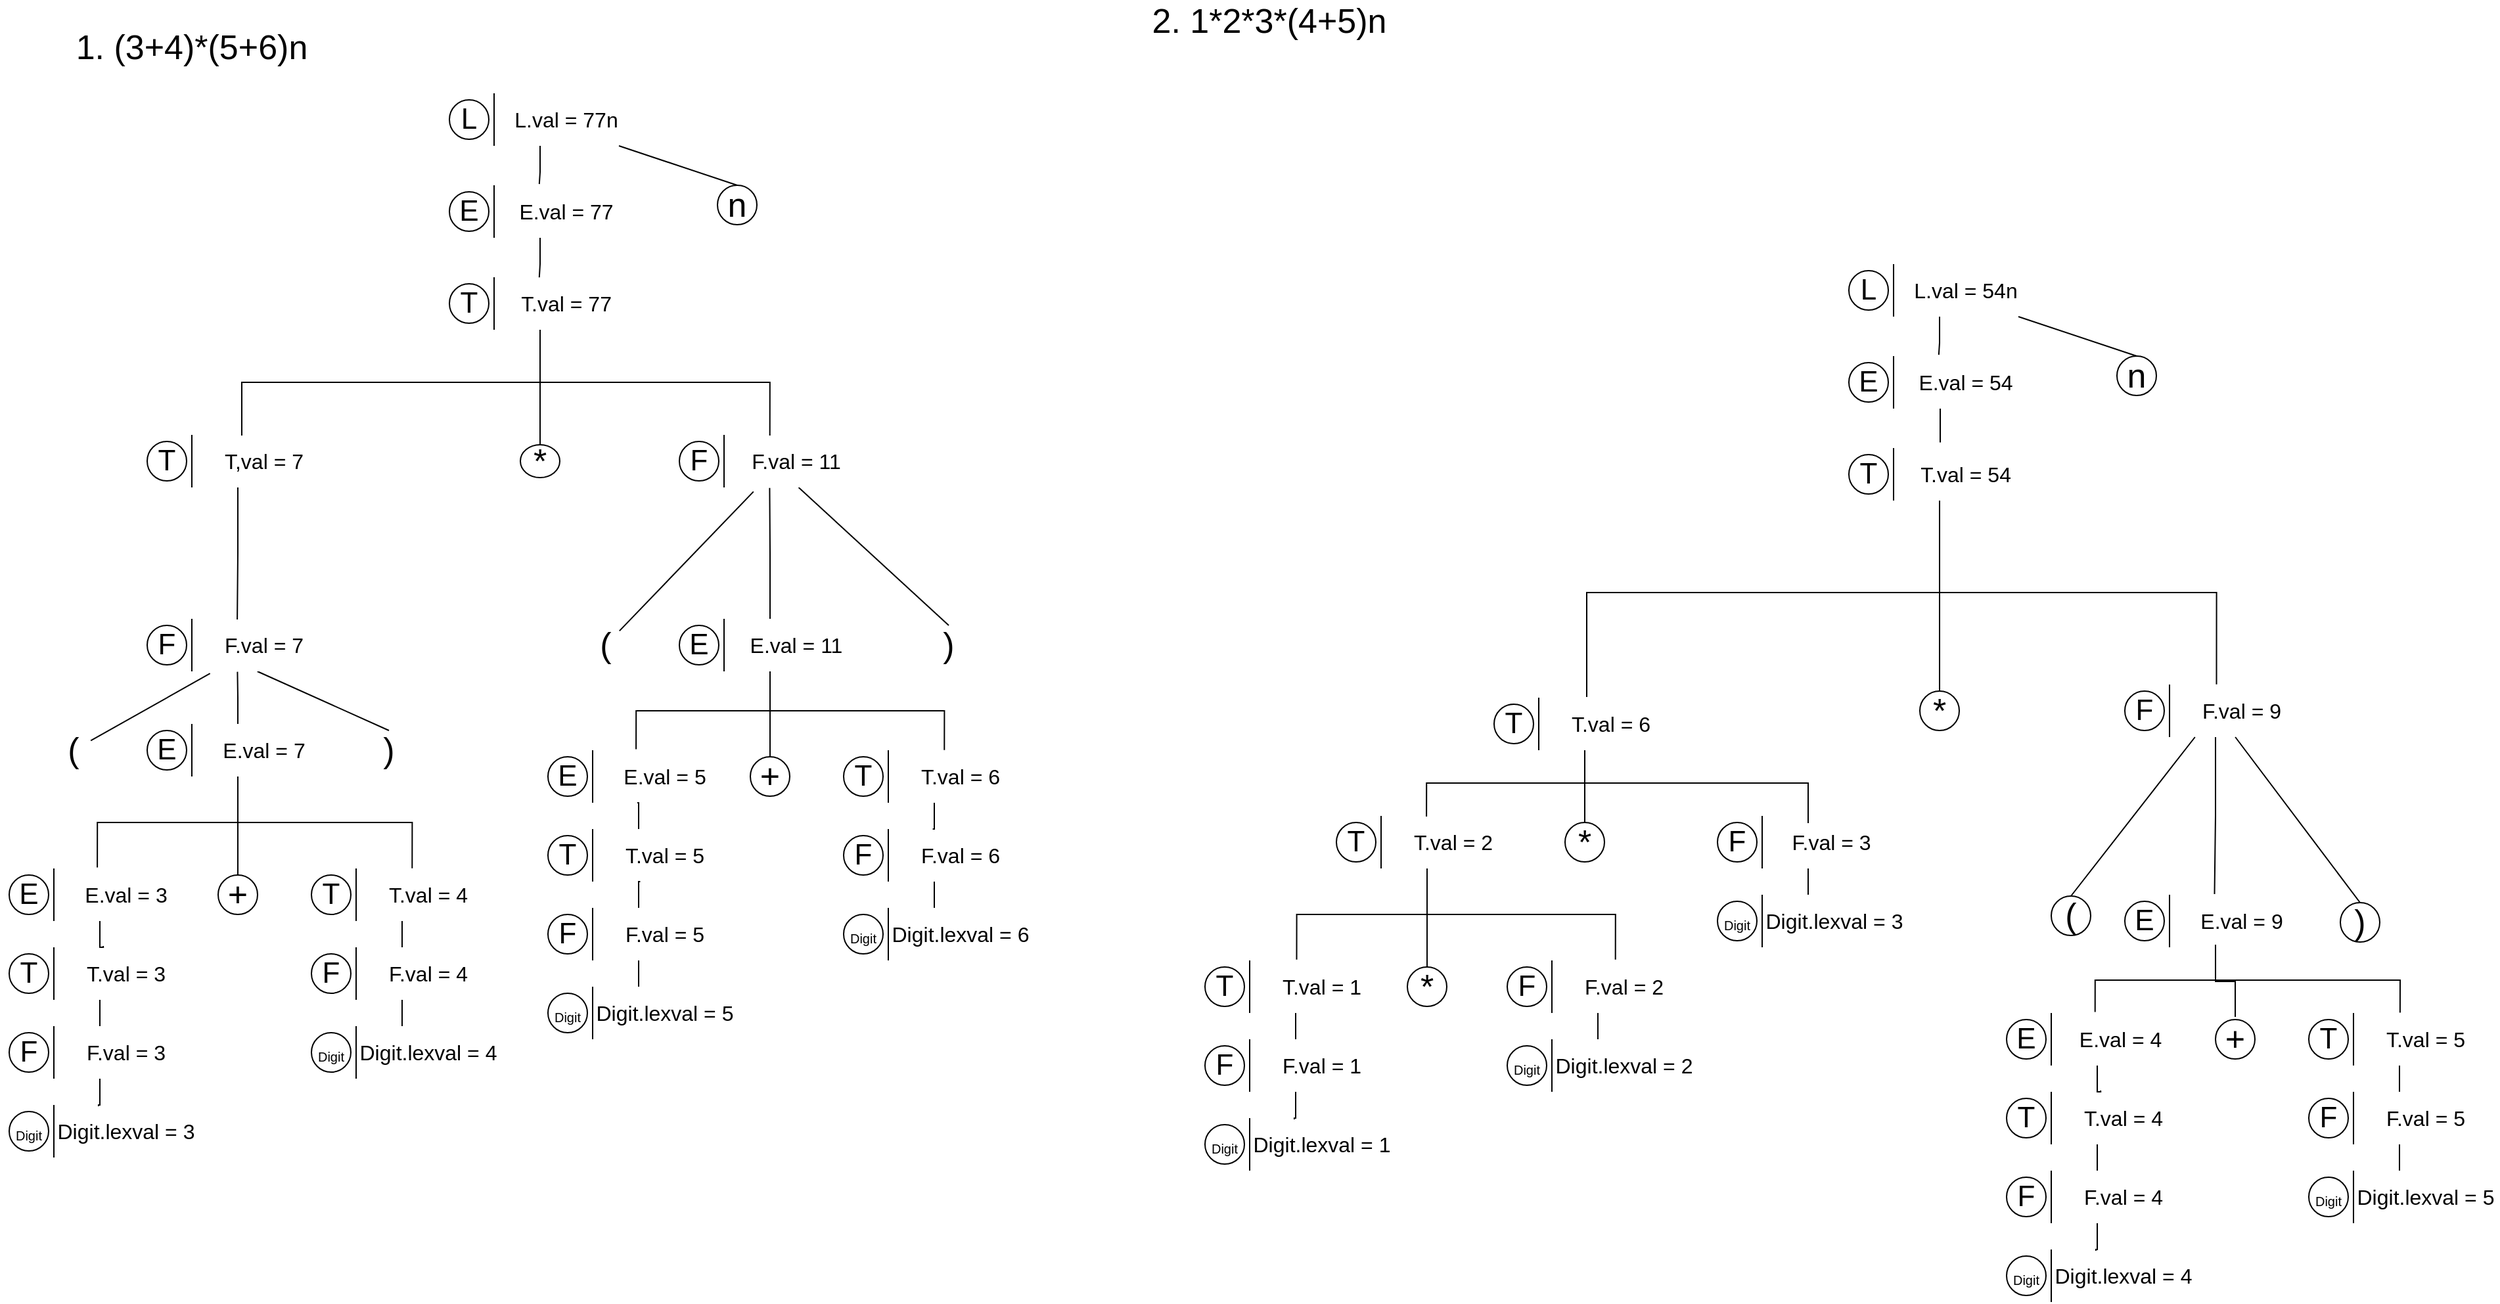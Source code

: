 <mxfile version="23.1.2" type="github">
  <diagram name="Page-1" id="WxYNuzR10Bx6IO7obS8N">
    <mxGraphModel dx="926" dy="484" grid="1" gridSize="10" guides="1" tooltips="1" connect="1" arrows="1" fold="1" page="1" pageScale="1" pageWidth="850" pageHeight="1100" math="0" shadow="0">
      <root>
        <mxCell id="0" />
        <mxCell id="1" parent="0" />
        <mxCell id="Tgwq1FtrqXeGLXQHGkA8-4" value="1. (3+4)*(5+6)n" style="text;html=1;strokeColor=none;fillColor=none;align=center;verticalAlign=middle;whiteSpace=wrap;rounded=0;fontFamily=Helvetica;fontSize=26;fontColor=default;" vertex="1" parent="1">
          <mxGeometry x="40" y="50" width="270" height="30" as="geometry" />
        </mxCell>
        <mxCell id="Tgwq1FtrqXeGLXQHGkA8-94" value="" style="group" vertex="1" connectable="0" parent="1">
          <mxGeometry x="30" y="870" width="150" height="40" as="geometry" />
        </mxCell>
        <mxCell id="Tgwq1FtrqXeGLXQHGkA8-95" value="" style="shape=table;startSize=0;container=1;collapsible=0;childLayout=tableLayout;fontSize=16;strokeColor=default;align=center;verticalAlign=middle;fontFamily=Helvetica;fontColor=default;fillColor=default;html=1;rowLines=0;columnLines=1;swimlaneBody=1;swimlaneHead=1;horizontal=1;top=0;bottom=0;left=0;right=0;" vertex="1" parent="Tgwq1FtrqXeGLXQHGkA8-94">
          <mxGeometry width="150" height="40" as="geometry" />
        </mxCell>
        <mxCell id="Tgwq1FtrqXeGLXQHGkA8-96" value="" style="shape=tableRow;horizontal=0;startSize=0;swimlaneHead=0;swimlaneBody=0;strokeColor=inherit;top=0;left=0;bottom=0;right=0;collapsible=0;dropTarget=0;fillColor=none;points=[[0,0.5],[1,0.5]];portConstraint=eastwest;fontSize=16;align=center;verticalAlign=middle;fontFamily=Helvetica;fontColor=default;html=1;" vertex="1" parent="Tgwq1FtrqXeGLXQHGkA8-95">
          <mxGeometry width="150" height="40" as="geometry" />
        </mxCell>
        <mxCell id="Tgwq1FtrqXeGLXQHGkA8-97" value="" style="shape=partialRectangle;html=1;whiteSpace=wrap;connectable=0;strokeColor=inherit;overflow=hidden;fillColor=none;top=0;left=0;bottom=0;right=0;pointerEvents=1;fontSize=16;align=center;verticalAlign=middle;fontFamily=Helvetica;fontColor=default;" vertex="1" parent="Tgwq1FtrqXeGLXQHGkA8-96">
          <mxGeometry width="40" height="40" as="geometry">
            <mxRectangle width="40" height="40" as="alternateBounds" />
          </mxGeometry>
        </mxCell>
        <mxCell id="Tgwq1FtrqXeGLXQHGkA8-98" value="Digit.lexval = 3" style="shape=partialRectangle;html=1;whiteSpace=wrap;connectable=0;strokeColor=inherit;overflow=hidden;fillColor=none;top=0;left=0;bottom=0;right=0;pointerEvents=1;fontSize=16;align=center;verticalAlign=middle;fontFamily=Helvetica;fontColor=default;" vertex="1" parent="Tgwq1FtrqXeGLXQHGkA8-96">
          <mxGeometry x="40" width="110" height="40" as="geometry">
            <mxRectangle width="110" height="40" as="alternateBounds" />
          </mxGeometry>
        </mxCell>
        <mxCell id="Tgwq1FtrqXeGLXQHGkA8-99" value="&lt;font style=&quot;font-size: 10px;&quot;&gt;Digit&lt;/font&gt;" style="ellipse;whiteSpace=wrap;html=1;fontSize=22;align=center;verticalAlign=middle;" vertex="1" parent="Tgwq1FtrqXeGLXQHGkA8-94">
          <mxGeometry x="6" y="5" width="30" height="30" as="geometry" />
        </mxCell>
        <mxCell id="Tgwq1FtrqXeGLXQHGkA8-118" value="" style="group" vertex="1" connectable="0" parent="1">
          <mxGeometry x="30" y="810" width="150" height="40" as="geometry" />
        </mxCell>
        <mxCell id="Tgwq1FtrqXeGLXQHGkA8-119" value="" style="shape=table;startSize=0;container=1;collapsible=0;childLayout=tableLayout;fontSize=16;strokeColor=default;align=center;verticalAlign=middle;fontFamily=Helvetica;fontColor=default;fillColor=default;html=1;rowLines=0;columnLines=1;swimlaneBody=1;swimlaneHead=1;horizontal=1;top=0;bottom=0;left=0;right=0;" vertex="1" parent="Tgwq1FtrqXeGLXQHGkA8-118">
          <mxGeometry width="150" height="40" as="geometry" />
        </mxCell>
        <mxCell id="Tgwq1FtrqXeGLXQHGkA8-120" value="" style="shape=tableRow;horizontal=0;startSize=0;swimlaneHead=0;swimlaneBody=0;strokeColor=inherit;top=0;left=0;bottom=0;right=0;collapsible=0;dropTarget=0;fillColor=none;points=[[0,0.5],[1,0.5]];portConstraint=eastwest;fontSize=16;align=center;verticalAlign=middle;fontFamily=Helvetica;fontColor=default;html=1;" vertex="1" parent="Tgwq1FtrqXeGLXQHGkA8-119">
          <mxGeometry width="150" height="40" as="geometry" />
        </mxCell>
        <mxCell id="Tgwq1FtrqXeGLXQHGkA8-121" value="F." style="shape=partialRectangle;html=1;whiteSpace=wrap;connectable=0;strokeColor=inherit;overflow=hidden;fillColor=none;top=0;left=0;bottom=0;right=0;pointerEvents=1;fontSize=16;align=center;verticalAlign=middle;fontFamily=Helvetica;fontColor=default;" vertex="1" parent="Tgwq1FtrqXeGLXQHGkA8-120">
          <mxGeometry width="40" height="40" as="geometry">
            <mxRectangle width="40" height="40" as="alternateBounds" />
          </mxGeometry>
        </mxCell>
        <mxCell id="Tgwq1FtrqXeGLXQHGkA8-122" value="F.val = 3" style="shape=partialRectangle;html=1;whiteSpace=wrap;connectable=0;strokeColor=inherit;overflow=hidden;fillColor=none;top=0;left=0;bottom=0;right=0;pointerEvents=1;fontSize=16;align=center;verticalAlign=middle;fontFamily=Helvetica;fontColor=default;" vertex="1" parent="Tgwq1FtrqXeGLXQHGkA8-120">
          <mxGeometry x="40" width="110" height="40" as="geometry">
            <mxRectangle width="110" height="40" as="alternateBounds" />
          </mxGeometry>
        </mxCell>
        <mxCell id="Tgwq1FtrqXeGLXQHGkA8-123" value="F" style="ellipse;whiteSpace=wrap;html=1;fontSize=22;" vertex="1" parent="Tgwq1FtrqXeGLXQHGkA8-118">
          <mxGeometry x="6" y="5" width="30" height="30" as="geometry" />
        </mxCell>
        <mxCell id="Tgwq1FtrqXeGLXQHGkA8-124" value="" style="group;flipV=1;" vertex="1" connectable="0" parent="1">
          <mxGeometry x="30" y="750" width="150" height="40" as="geometry" />
        </mxCell>
        <mxCell id="Tgwq1FtrqXeGLXQHGkA8-125" value="" style="shape=table;startSize=0;container=1;collapsible=0;childLayout=tableLayout;fontSize=16;strokeColor=default;align=center;verticalAlign=middle;fontFamily=Helvetica;fontColor=default;fillColor=default;html=1;rowLines=0;columnLines=1;swimlaneBody=1;swimlaneHead=1;horizontal=1;top=0;bottom=0;left=0;right=0;" vertex="1" parent="Tgwq1FtrqXeGLXQHGkA8-124">
          <mxGeometry width="150" height="40" as="geometry" />
        </mxCell>
        <mxCell id="Tgwq1FtrqXeGLXQHGkA8-126" value="" style="shape=tableRow;horizontal=0;startSize=0;swimlaneHead=0;swimlaneBody=0;strokeColor=inherit;top=0;left=0;bottom=0;right=0;collapsible=0;dropTarget=0;fillColor=none;points=[[0,0.5],[1,0.5]];portConstraint=eastwest;fontSize=16;align=center;verticalAlign=middle;fontFamily=Helvetica;fontColor=default;html=1;" vertex="1" parent="Tgwq1FtrqXeGLXQHGkA8-125">
          <mxGeometry width="150" height="40" as="geometry" />
        </mxCell>
        <mxCell id="Tgwq1FtrqXeGLXQHGkA8-127" value="T" style="shape=partialRectangle;html=1;whiteSpace=wrap;connectable=0;strokeColor=inherit;overflow=hidden;fillColor=none;top=0;left=0;bottom=0;right=0;pointerEvents=1;fontSize=16;align=center;verticalAlign=middle;fontFamily=Helvetica;fontColor=default;" vertex="1" parent="Tgwq1FtrqXeGLXQHGkA8-126">
          <mxGeometry width="40" height="40" as="geometry">
            <mxRectangle width="40" height="40" as="alternateBounds" />
          </mxGeometry>
        </mxCell>
        <mxCell id="Tgwq1FtrqXeGLXQHGkA8-128" value="T.val = 3" style="shape=partialRectangle;html=1;whiteSpace=wrap;connectable=0;strokeColor=inherit;overflow=hidden;fillColor=none;top=0;left=0;bottom=0;right=0;pointerEvents=1;fontSize=16;align=center;verticalAlign=middle;fontFamily=Helvetica;fontColor=default;" vertex="1" parent="Tgwq1FtrqXeGLXQHGkA8-126">
          <mxGeometry x="40" width="110" height="40" as="geometry">
            <mxRectangle width="110" height="40" as="alternateBounds" />
          </mxGeometry>
        </mxCell>
        <mxCell id="Tgwq1FtrqXeGLXQHGkA8-129" value="T" style="ellipse;whiteSpace=wrap;html=1;fontSize=22;" vertex="1" parent="Tgwq1FtrqXeGLXQHGkA8-124">
          <mxGeometry x="6" y="5" width="30" height="30" as="geometry" />
        </mxCell>
        <mxCell id="Tgwq1FtrqXeGLXQHGkA8-130" value="" style="group;flipV=1;" vertex="1" connectable="0" parent="1">
          <mxGeometry x="30" y="690" width="150" height="40" as="geometry" />
        </mxCell>
        <mxCell id="Tgwq1FtrqXeGLXQHGkA8-131" value="" style="shape=table;startSize=0;container=1;collapsible=0;childLayout=tableLayout;fontSize=16;strokeColor=default;align=center;verticalAlign=middle;fontFamily=Helvetica;fontColor=default;fillColor=default;html=1;rowLines=0;columnLines=1;swimlaneBody=1;swimlaneHead=1;horizontal=1;top=0;bottom=0;left=0;right=0;" vertex="1" parent="Tgwq1FtrqXeGLXQHGkA8-130">
          <mxGeometry width="150" height="40" as="geometry" />
        </mxCell>
        <mxCell id="Tgwq1FtrqXeGLXQHGkA8-132" value="" style="shape=tableRow;horizontal=0;startSize=0;swimlaneHead=0;swimlaneBody=0;strokeColor=inherit;top=0;left=0;bottom=0;right=0;collapsible=0;dropTarget=0;fillColor=none;points=[[0,0.5],[1,0.5]];portConstraint=eastwest;fontSize=16;align=center;verticalAlign=middle;fontFamily=Helvetica;fontColor=default;html=1;" vertex="1" parent="Tgwq1FtrqXeGLXQHGkA8-131">
          <mxGeometry width="150" height="40" as="geometry" />
        </mxCell>
        <mxCell id="Tgwq1FtrqXeGLXQHGkA8-133" value="" style="shape=partialRectangle;html=1;whiteSpace=wrap;connectable=0;strokeColor=inherit;overflow=hidden;fillColor=none;top=0;left=0;bottom=0;right=0;pointerEvents=1;fontSize=16;align=center;verticalAlign=middle;fontFamily=Helvetica;fontColor=default;" vertex="1" parent="Tgwq1FtrqXeGLXQHGkA8-132">
          <mxGeometry width="40" height="40" as="geometry">
            <mxRectangle width="40" height="40" as="alternateBounds" />
          </mxGeometry>
        </mxCell>
        <mxCell id="Tgwq1FtrqXeGLXQHGkA8-134" value="E.val = 3" style="shape=partialRectangle;html=1;whiteSpace=wrap;connectable=0;strokeColor=inherit;overflow=hidden;fillColor=none;top=0;left=0;bottom=0;right=0;pointerEvents=1;fontSize=16;align=center;verticalAlign=middle;fontFamily=Helvetica;fontColor=default;" vertex="1" parent="Tgwq1FtrqXeGLXQHGkA8-132">
          <mxGeometry x="40" width="110" height="40" as="geometry">
            <mxRectangle width="110" height="40" as="alternateBounds" />
          </mxGeometry>
        </mxCell>
        <mxCell id="Tgwq1FtrqXeGLXQHGkA8-135" value="E" style="ellipse;whiteSpace=wrap;html=1;fontSize=22;" vertex="1" parent="Tgwq1FtrqXeGLXQHGkA8-130">
          <mxGeometry x="6" y="5" width="30" height="30" as="geometry" />
        </mxCell>
        <mxCell id="Tgwq1FtrqXeGLXQHGkA8-137" value="" style="shape=table;startSize=0;container=1;collapsible=0;childLayout=tableLayout;fontSize=16;strokeColor=default;align=center;verticalAlign=middle;fontFamily=Helvetica;fontColor=default;fillColor=default;html=1;rowLines=0;columnLines=1;swimlaneBody=1;swimlaneHead=1;horizontal=1;top=0;bottom=0;left=0;right=0;" vertex="1" parent="1">
          <mxGeometry x="260" y="750" width="150" height="40" as="geometry" />
        </mxCell>
        <mxCell id="Tgwq1FtrqXeGLXQHGkA8-138" value="" style="shape=tableRow;horizontal=0;startSize=0;swimlaneHead=0;swimlaneBody=0;strokeColor=inherit;top=0;left=0;bottom=0;right=0;collapsible=0;dropTarget=0;fillColor=none;points=[[0,0.5],[1,0.5]];portConstraint=eastwest;fontSize=16;align=center;verticalAlign=middle;fontFamily=Helvetica;fontColor=default;html=1;" vertex="1" parent="Tgwq1FtrqXeGLXQHGkA8-137">
          <mxGeometry width="150" height="40" as="geometry" />
        </mxCell>
        <mxCell id="Tgwq1FtrqXeGLXQHGkA8-139" value="F." style="shape=partialRectangle;html=1;whiteSpace=wrap;connectable=0;strokeColor=inherit;overflow=hidden;fillColor=none;top=0;left=0;bottom=0;right=0;pointerEvents=1;fontSize=16;align=center;verticalAlign=middle;fontFamily=Helvetica;fontColor=default;" vertex="1" parent="Tgwq1FtrqXeGLXQHGkA8-138">
          <mxGeometry width="40" height="40" as="geometry">
            <mxRectangle width="40" height="40" as="alternateBounds" />
          </mxGeometry>
        </mxCell>
        <mxCell id="Tgwq1FtrqXeGLXQHGkA8-140" value="F.val = 4" style="shape=partialRectangle;html=1;whiteSpace=wrap;connectable=0;strokeColor=inherit;overflow=hidden;fillColor=none;top=0;left=0;bottom=0;right=0;pointerEvents=1;fontSize=16;align=center;verticalAlign=middle;fontFamily=Helvetica;fontColor=default;" vertex="1" parent="Tgwq1FtrqXeGLXQHGkA8-138">
          <mxGeometry x="40" width="110" height="40" as="geometry">
            <mxRectangle width="110" height="40" as="alternateBounds" />
          </mxGeometry>
        </mxCell>
        <mxCell id="Tgwq1FtrqXeGLXQHGkA8-141" value="F" style="ellipse;whiteSpace=wrap;html=1;fontSize=22;" vertex="1" parent="1">
          <mxGeometry x="266" y="755" width="30" height="30" as="geometry" />
        </mxCell>
        <mxCell id="Tgwq1FtrqXeGLXQHGkA8-143" value="" style="shape=table;startSize=0;container=1;collapsible=0;childLayout=tableLayout;fontSize=16;strokeColor=default;align=center;verticalAlign=middle;fontFamily=Helvetica;fontColor=default;fillColor=default;html=1;rowLines=0;columnLines=1;swimlaneBody=1;swimlaneHead=1;horizontal=1;top=0;bottom=0;left=0;right=0;" vertex="1" parent="1">
          <mxGeometry x="260" y="690" width="150" height="40" as="geometry" />
        </mxCell>
        <mxCell id="Tgwq1FtrqXeGLXQHGkA8-144" value="" style="shape=tableRow;horizontal=0;startSize=0;swimlaneHead=0;swimlaneBody=0;strokeColor=inherit;top=0;left=0;bottom=0;right=0;collapsible=0;dropTarget=0;fillColor=none;points=[[0,0.5],[1,0.5]];portConstraint=eastwest;fontSize=16;align=center;verticalAlign=middle;fontFamily=Helvetica;fontColor=default;html=1;" vertex="1" parent="Tgwq1FtrqXeGLXQHGkA8-143">
          <mxGeometry width="150" height="40" as="geometry" />
        </mxCell>
        <mxCell id="Tgwq1FtrqXeGLXQHGkA8-145" value="T" style="shape=partialRectangle;html=1;whiteSpace=wrap;connectable=0;strokeColor=inherit;overflow=hidden;fillColor=none;top=0;left=0;bottom=0;right=0;pointerEvents=1;fontSize=16;align=center;verticalAlign=middle;fontFamily=Helvetica;fontColor=default;" vertex="1" parent="Tgwq1FtrqXeGLXQHGkA8-144">
          <mxGeometry width="40" height="40" as="geometry">
            <mxRectangle width="40" height="40" as="alternateBounds" />
          </mxGeometry>
        </mxCell>
        <mxCell id="Tgwq1FtrqXeGLXQHGkA8-146" value="T.val = 4" style="shape=partialRectangle;html=1;whiteSpace=wrap;connectable=0;strokeColor=inherit;overflow=hidden;fillColor=none;top=0;left=0;bottom=0;right=0;pointerEvents=1;fontSize=16;align=center;verticalAlign=middle;fontFamily=Helvetica;fontColor=default;" vertex="1" parent="Tgwq1FtrqXeGLXQHGkA8-144">
          <mxGeometry x="40" width="110" height="40" as="geometry">
            <mxRectangle width="110" height="40" as="alternateBounds" />
          </mxGeometry>
        </mxCell>
        <mxCell id="Tgwq1FtrqXeGLXQHGkA8-147" value="T" style="ellipse;whiteSpace=wrap;html=1;fontSize=22;" vertex="1" parent="1">
          <mxGeometry x="266" y="695" width="30" height="30" as="geometry" />
        </mxCell>
        <mxCell id="Tgwq1FtrqXeGLXQHGkA8-154" value="" style="group" vertex="1" connectable="0" parent="1">
          <mxGeometry x="260" y="810" width="150" height="40" as="geometry" />
        </mxCell>
        <mxCell id="Tgwq1FtrqXeGLXQHGkA8-155" value="" style="shape=table;startSize=0;container=1;collapsible=0;childLayout=tableLayout;fontSize=16;strokeColor=default;align=center;verticalAlign=middle;fontFamily=Helvetica;fontColor=default;fillColor=default;html=1;rowLines=0;columnLines=1;swimlaneBody=1;swimlaneHead=1;horizontal=1;top=0;bottom=0;left=0;right=0;" vertex="1" parent="Tgwq1FtrqXeGLXQHGkA8-154">
          <mxGeometry width="150" height="40" as="geometry" />
        </mxCell>
        <mxCell id="Tgwq1FtrqXeGLXQHGkA8-156" value="" style="shape=tableRow;horizontal=0;startSize=0;swimlaneHead=0;swimlaneBody=0;strokeColor=inherit;top=0;left=0;bottom=0;right=0;collapsible=0;dropTarget=0;fillColor=none;points=[[0,0.5],[1,0.5]];portConstraint=eastwest;fontSize=16;align=center;verticalAlign=middle;fontFamily=Helvetica;fontColor=default;html=1;" vertex="1" parent="Tgwq1FtrqXeGLXQHGkA8-155">
          <mxGeometry width="150" height="40" as="geometry" />
        </mxCell>
        <mxCell id="Tgwq1FtrqXeGLXQHGkA8-157" value="" style="shape=partialRectangle;html=1;whiteSpace=wrap;connectable=0;strokeColor=inherit;overflow=hidden;fillColor=none;top=0;left=0;bottom=0;right=0;pointerEvents=1;fontSize=16;align=center;verticalAlign=middle;fontFamily=Helvetica;fontColor=default;" vertex="1" parent="Tgwq1FtrqXeGLXQHGkA8-156">
          <mxGeometry width="40" height="40" as="geometry">
            <mxRectangle width="40" height="40" as="alternateBounds" />
          </mxGeometry>
        </mxCell>
        <mxCell id="Tgwq1FtrqXeGLXQHGkA8-158" value="Digit.lexval = 4" style="shape=partialRectangle;html=1;whiteSpace=wrap;connectable=0;strokeColor=inherit;overflow=hidden;fillColor=none;top=0;left=0;bottom=0;right=0;pointerEvents=1;fontSize=16;align=center;verticalAlign=middle;fontFamily=Helvetica;fontColor=default;" vertex="1" parent="Tgwq1FtrqXeGLXQHGkA8-156">
          <mxGeometry x="40" width="110" height="40" as="geometry">
            <mxRectangle width="110" height="40" as="alternateBounds" />
          </mxGeometry>
        </mxCell>
        <mxCell id="Tgwq1FtrqXeGLXQHGkA8-159" value="&lt;font style=&quot;font-size: 10px;&quot;&gt;Digit&lt;/font&gt;" style="ellipse;whiteSpace=wrap;html=1;fontSize=22;align=center;verticalAlign=middle;" vertex="1" parent="Tgwq1FtrqXeGLXQHGkA8-154">
          <mxGeometry x="6" y="5" width="30" height="30" as="geometry" />
        </mxCell>
        <mxCell id="Tgwq1FtrqXeGLXQHGkA8-160" value="+" style="ellipse;whiteSpace=wrap;html=1;fontSize=26;pointerEvents=1;strokeColor=inherit;align=center;verticalAlign=middle;fontFamily=Helvetica;fontColor=default;fillColor=none;" vertex="1" parent="1">
          <mxGeometry x="195" y="695" width="30" height="30" as="geometry" />
        </mxCell>
        <mxCell id="Tgwq1FtrqXeGLXQHGkA8-161" value="" style="group" vertex="1" connectable="0" parent="1">
          <mxGeometry x="135" y="580" width="150" height="40" as="geometry" />
        </mxCell>
        <mxCell id="Tgwq1FtrqXeGLXQHGkA8-162" value="" style="shape=table;startSize=0;container=1;collapsible=0;childLayout=tableLayout;fontSize=16;strokeColor=default;align=center;verticalAlign=middle;fontFamily=Helvetica;fontColor=default;fillColor=default;html=1;rowLines=0;columnLines=1;swimlaneBody=1;swimlaneHead=1;horizontal=1;top=0;bottom=0;left=0;right=0;" vertex="1" parent="Tgwq1FtrqXeGLXQHGkA8-161">
          <mxGeometry width="150" height="40" as="geometry" />
        </mxCell>
        <mxCell id="Tgwq1FtrqXeGLXQHGkA8-163" value="" style="shape=tableRow;horizontal=0;startSize=0;swimlaneHead=0;swimlaneBody=0;strokeColor=inherit;top=0;left=0;bottom=0;right=0;collapsible=0;dropTarget=0;fillColor=none;points=[[0,0.5],[1,0.5]];portConstraint=eastwest;fontSize=16;align=center;verticalAlign=middle;fontFamily=Helvetica;fontColor=default;html=1;" vertex="1" parent="Tgwq1FtrqXeGLXQHGkA8-162">
          <mxGeometry width="150" height="40" as="geometry" />
        </mxCell>
        <mxCell id="Tgwq1FtrqXeGLXQHGkA8-164" value="" style="shape=partialRectangle;html=1;whiteSpace=wrap;connectable=0;strokeColor=inherit;overflow=hidden;fillColor=none;top=0;left=0;bottom=0;right=0;pointerEvents=1;fontSize=16;align=center;verticalAlign=middle;fontFamily=Helvetica;fontColor=default;" vertex="1" parent="Tgwq1FtrqXeGLXQHGkA8-163">
          <mxGeometry width="40" height="40" as="geometry">
            <mxRectangle width="40" height="40" as="alternateBounds" />
          </mxGeometry>
        </mxCell>
        <mxCell id="Tgwq1FtrqXeGLXQHGkA8-165" value="E.val = 7" style="shape=partialRectangle;html=1;whiteSpace=wrap;connectable=0;strokeColor=inherit;overflow=hidden;fillColor=none;top=0;left=0;bottom=0;right=0;pointerEvents=1;fontSize=16;align=center;verticalAlign=middle;fontFamily=Helvetica;fontColor=default;" vertex="1" parent="Tgwq1FtrqXeGLXQHGkA8-163">
          <mxGeometry x="40" width="110" height="40" as="geometry">
            <mxRectangle width="110" height="40" as="alternateBounds" />
          </mxGeometry>
        </mxCell>
        <mxCell id="Tgwq1FtrqXeGLXQHGkA8-166" value="E" style="ellipse;whiteSpace=wrap;html=1;fontSize=22;" vertex="1" parent="Tgwq1FtrqXeGLXQHGkA8-161">
          <mxGeometry x="6" y="5" width="30" height="30" as="geometry" />
        </mxCell>
        <mxCell id="Tgwq1FtrqXeGLXQHGkA8-169" style="edgeStyle=orthogonalEdgeStyle;rounded=0;orthogonalLoop=1;jettySize=auto;html=1;entryX=0.487;entryY=-0.02;entryDx=0;entryDy=0;entryPerimeter=0;fontFamily=Helvetica;fontSize=16;fontColor=default;endArrow=none;endFill=0;" edge="1" parent="1" source="Tgwq1FtrqXeGLXQHGkA8-162" target="Tgwq1FtrqXeGLXQHGkA8-132">
          <mxGeometry relative="1" as="geometry" />
        </mxCell>
        <mxCell id="Tgwq1FtrqXeGLXQHGkA8-170" style="edgeStyle=orthogonalEdgeStyle;rounded=0;orthogonalLoop=1;jettySize=auto;html=1;entryX=0.551;entryY=-0.003;entryDx=0;entryDy=0;entryPerimeter=0;fontFamily=Helvetica;fontSize=16;fontColor=default;endArrow=none;endFill=0;" edge="1" parent="1" source="Tgwq1FtrqXeGLXQHGkA8-162" target="Tgwq1FtrqXeGLXQHGkA8-144">
          <mxGeometry relative="1" as="geometry" />
        </mxCell>
        <mxCell id="Tgwq1FtrqXeGLXQHGkA8-171" style="edgeStyle=orthogonalEdgeStyle;rounded=0;orthogonalLoop=1;jettySize=auto;html=1;entryX=0.5;entryY=0;entryDx=0;entryDy=0;fontFamily=Helvetica;fontSize=16;fontColor=default;endArrow=none;endFill=0;" edge="1" parent="1" source="Tgwq1FtrqXeGLXQHGkA8-162" target="Tgwq1FtrqXeGLXQHGkA8-160">
          <mxGeometry relative="1" as="geometry" />
        </mxCell>
        <mxCell id="Tgwq1FtrqXeGLXQHGkA8-194" value="(" style="ellipse;whiteSpace=wrap;html=1;fontSize=26;pointerEvents=1;strokeColor=none;align=center;verticalAlign=middle;fontFamily=Helvetica;fontColor=default;fillColor=none;" vertex="1" parent="1">
          <mxGeometry x="70.0" y="585.0" width="30" height="30" as="geometry" />
        </mxCell>
        <mxCell id="Tgwq1FtrqXeGLXQHGkA8-195" value=")" style="ellipse;whiteSpace=wrap;html=1;fontSize=26;pointerEvents=1;strokeColor=none;align=center;verticalAlign=middle;fontFamily=Helvetica;fontColor=default;fillColor=none;" vertex="1" parent="1">
          <mxGeometry x="310.0" y="585.0" width="30" height="30" as="geometry" />
        </mxCell>
        <mxCell id="Tgwq1FtrqXeGLXQHGkA8-196" style="shape=connector;rounded=0;orthogonalLoop=1;jettySize=auto;html=1;labelBackgroundColor=default;strokeColor=default;align=center;verticalAlign=middle;fontFamily=Helvetica;fontSize=16;fontColor=default;endArrow=none;endFill=0;exitX=0.359;exitY=1.04;exitDx=0;exitDy=0;exitPerimeter=0;" edge="1" parent="1" source="Tgwq1FtrqXeGLXQHGkA8-203" target="Tgwq1FtrqXeGLXQHGkA8-194">
          <mxGeometry relative="1" as="geometry">
            <mxPoint x="135" y="520.0" as="sourcePoint" />
          </mxGeometry>
        </mxCell>
        <mxCell id="Tgwq1FtrqXeGLXQHGkA8-197" style="shape=connector;rounded=0;orthogonalLoop=1;jettySize=auto;html=1;entryX=0.5;entryY=0;entryDx=0;entryDy=0;labelBackgroundColor=default;strokeColor=default;align=center;verticalAlign=middle;fontFamily=Helvetica;fontSize=16;fontColor=default;endArrow=none;endFill=0;exitX=0.599;exitY=1;exitDx=0;exitDy=0;exitPerimeter=0;" edge="1" parent="1" source="Tgwq1FtrqXeGLXQHGkA8-203" target="Tgwq1FtrqXeGLXQHGkA8-195">
          <mxGeometry relative="1" as="geometry">
            <mxPoint x="285" y="520.0" as="sourcePoint" />
          </mxGeometry>
        </mxCell>
        <mxCell id="Tgwq1FtrqXeGLXQHGkA8-201" value="" style="group;pointerEvents=1;strokeColor=none;align=center;verticalAlign=middle;fontFamily=Helvetica;fontSize=16;fontColor=default;fillColor=none;html=1;" vertex="1" connectable="0" parent="1">
          <mxGeometry x="135" y="500" width="150" height="40" as="geometry" />
        </mxCell>
        <mxCell id="Tgwq1FtrqXeGLXQHGkA8-202" value="" style="shape=table;startSize=0;container=1;collapsible=0;childLayout=tableLayout;fontSize=16;strokeColor=default;align=center;verticalAlign=middle;fontFamily=Helvetica;fontColor=default;fillColor=default;html=1;rowLines=0;columnLines=1;swimlaneBody=0;swimlaneHead=0;horizontal=0;top=0;bottom=0;left=0;right=0;pointerEvents=1;swimlaneLine=1;" vertex="1" parent="Tgwq1FtrqXeGLXQHGkA8-201">
          <mxGeometry width="150" height="40" as="geometry" />
        </mxCell>
        <mxCell id="Tgwq1FtrqXeGLXQHGkA8-203" value="" style="shape=tableRow;horizontal=0;startSize=0;swimlaneHead=0;swimlaneBody=0;strokeColor=inherit;top=0;left=0;bottom=0;right=0;collapsible=0;dropTarget=0;fillColor=none;points=[[0,0.5],[1,0.5]];portConstraint=eastwest;fontSize=16;align=center;verticalAlign=middle;fontFamily=Helvetica;fontColor=default;html=1;pointerEvents=1;" vertex="1" parent="Tgwq1FtrqXeGLXQHGkA8-202">
          <mxGeometry width="150" height="40" as="geometry" />
        </mxCell>
        <mxCell id="Tgwq1FtrqXeGLXQHGkA8-204" value="" style="shape=partialRectangle;html=1;whiteSpace=wrap;connectable=0;strokeColor=inherit;overflow=hidden;fillColor=none;top=0;left=0;bottom=0;right=0;pointerEvents=1;fontSize=16;align=center;verticalAlign=middle;fontFamily=Helvetica;fontColor=default;" vertex="1" parent="Tgwq1FtrqXeGLXQHGkA8-203">
          <mxGeometry width="40" height="40" as="geometry">
            <mxRectangle width="40" height="40" as="alternateBounds" />
          </mxGeometry>
        </mxCell>
        <mxCell id="Tgwq1FtrqXeGLXQHGkA8-205" value="F.val = 7" style="shape=partialRectangle;html=1;whiteSpace=wrap;connectable=0;strokeColor=inherit;overflow=hidden;fillColor=none;top=0;left=0;bottom=0;right=0;pointerEvents=1;fontSize=16;align=center;verticalAlign=middle;fontFamily=Helvetica;fontColor=default;" vertex="1" parent="Tgwq1FtrqXeGLXQHGkA8-203">
          <mxGeometry x="40" width="110" height="40" as="geometry">
            <mxRectangle width="110" height="40" as="alternateBounds" />
          </mxGeometry>
        </mxCell>
        <mxCell id="Tgwq1FtrqXeGLXQHGkA8-206" value="F" style="ellipse;whiteSpace=wrap;html=1;fontSize=22;pointerEvents=1;strokeColor=default;align=center;verticalAlign=middle;fontFamily=Helvetica;fontColor=default;fillColor=none;" vertex="1" parent="Tgwq1FtrqXeGLXQHGkA8-201">
          <mxGeometry x="6" y="5" width="30" height="30" as="geometry" />
        </mxCell>
        <mxCell id="Tgwq1FtrqXeGLXQHGkA8-227" style="edgeStyle=orthogonalEdgeStyle;shape=connector;rounded=0;orthogonalLoop=1;jettySize=auto;html=1;entryX=0.498;entryY=1.008;entryDx=0;entryDy=0;entryPerimeter=0;labelBackgroundColor=default;strokeColor=default;align=center;verticalAlign=middle;fontFamily=Helvetica;fontSize=16;fontColor=default;endArrow=none;endFill=0;" edge="1" parent="1" source="Tgwq1FtrqXeGLXQHGkA8-162" target="Tgwq1FtrqXeGLXQHGkA8-203">
          <mxGeometry relative="1" as="geometry" />
        </mxCell>
        <mxCell id="Tgwq1FtrqXeGLXQHGkA8-228" value="" style="group;pointerEvents=1;strokeColor=none;align=center;verticalAlign=middle;fontFamily=Helvetica;fontSize=16;fontColor=default;fillColor=none;html=1;" vertex="1" connectable="0" parent="1">
          <mxGeometry x="135" y="360" width="150" height="40" as="geometry" />
        </mxCell>
        <mxCell id="Tgwq1FtrqXeGLXQHGkA8-229" value="" style="shape=table;startSize=0;container=1;collapsible=0;childLayout=tableLayout;fontSize=16;strokeColor=default;align=center;verticalAlign=middle;fontFamily=Helvetica;fontColor=default;fillColor=default;html=1;rowLines=0;columnLines=1;swimlaneBody=1;swimlaneHead=1;horizontal=1;top=0;bottom=0;left=0;right=0;pointerEvents=1;" vertex="1" parent="Tgwq1FtrqXeGLXQHGkA8-228">
          <mxGeometry width="150" height="40" as="geometry" />
        </mxCell>
        <mxCell id="Tgwq1FtrqXeGLXQHGkA8-230" value="" style="shape=tableRow;horizontal=0;startSize=0;swimlaneHead=0;swimlaneBody=0;strokeColor=inherit;top=0;left=0;bottom=0;right=0;collapsible=0;dropTarget=0;fillColor=none;points=[[0,0.5],[1,0.5]];portConstraint=eastwest;fontSize=16;align=center;verticalAlign=middle;fontFamily=Helvetica;fontColor=default;html=1;pointerEvents=1;" vertex="1" parent="Tgwq1FtrqXeGLXQHGkA8-229">
          <mxGeometry width="150" height="40" as="geometry" />
        </mxCell>
        <mxCell id="Tgwq1FtrqXeGLXQHGkA8-231" value="" style="shape=partialRectangle;html=1;whiteSpace=wrap;connectable=0;strokeColor=inherit;overflow=hidden;fillColor=none;top=0;left=0;bottom=0;right=0;pointerEvents=1;fontSize=16;align=center;verticalAlign=middle;fontFamily=Helvetica;fontColor=default;" vertex="1" parent="Tgwq1FtrqXeGLXQHGkA8-230">
          <mxGeometry width="40" height="40" as="geometry">
            <mxRectangle width="40" height="40" as="alternateBounds" />
          </mxGeometry>
        </mxCell>
        <mxCell id="Tgwq1FtrqXeGLXQHGkA8-232" value="T,val = 7" style="shape=partialRectangle;html=1;whiteSpace=wrap;connectable=0;strokeColor=inherit;overflow=hidden;fillColor=none;top=0;left=0;bottom=0;right=0;pointerEvents=1;fontSize=16;align=center;verticalAlign=middle;fontFamily=Helvetica;fontColor=default;" vertex="1" parent="Tgwq1FtrqXeGLXQHGkA8-230">
          <mxGeometry x="40" width="110" height="40" as="geometry">
            <mxRectangle width="110" height="40" as="alternateBounds" />
          </mxGeometry>
        </mxCell>
        <mxCell id="Tgwq1FtrqXeGLXQHGkA8-233" value="T" style="ellipse;whiteSpace=wrap;html=1;fontSize=22;pointerEvents=1;strokeColor=default;align=center;verticalAlign=middle;fontFamily=Helvetica;fontColor=default;fillColor=none;" vertex="1" parent="Tgwq1FtrqXeGLXQHGkA8-228">
          <mxGeometry x="6" y="5" width="30" height="30" as="geometry" />
        </mxCell>
        <mxCell id="Tgwq1FtrqXeGLXQHGkA8-234" value="" style="group" vertex="1" connectable="0" parent="1">
          <mxGeometry x="440" y="780" width="150" height="40" as="geometry" />
        </mxCell>
        <mxCell id="Tgwq1FtrqXeGLXQHGkA8-235" value="" style="shape=table;startSize=0;container=1;collapsible=0;childLayout=tableLayout;fontSize=16;strokeColor=default;align=center;verticalAlign=middle;fontFamily=Helvetica;fontColor=default;fillColor=default;html=1;rowLines=0;columnLines=1;swimlaneBody=1;swimlaneHead=1;horizontal=1;top=0;bottom=0;left=0;right=0;" vertex="1" parent="Tgwq1FtrqXeGLXQHGkA8-234">
          <mxGeometry width="150" height="40" as="geometry" />
        </mxCell>
        <mxCell id="Tgwq1FtrqXeGLXQHGkA8-236" value="" style="shape=tableRow;horizontal=0;startSize=0;swimlaneHead=0;swimlaneBody=0;strokeColor=inherit;top=0;left=0;bottom=0;right=0;collapsible=0;dropTarget=0;fillColor=none;points=[[0,0.5],[1,0.5]];portConstraint=eastwest;fontSize=16;align=center;verticalAlign=middle;fontFamily=Helvetica;fontColor=default;html=1;" vertex="1" parent="Tgwq1FtrqXeGLXQHGkA8-235">
          <mxGeometry width="150" height="40" as="geometry" />
        </mxCell>
        <mxCell id="Tgwq1FtrqXeGLXQHGkA8-237" value="" style="shape=partialRectangle;html=1;whiteSpace=wrap;connectable=0;strokeColor=inherit;overflow=hidden;fillColor=none;top=0;left=0;bottom=0;right=0;pointerEvents=1;fontSize=16;align=center;verticalAlign=middle;fontFamily=Helvetica;fontColor=default;" vertex="1" parent="Tgwq1FtrqXeGLXQHGkA8-236">
          <mxGeometry width="40" height="40" as="geometry">
            <mxRectangle width="40" height="40" as="alternateBounds" />
          </mxGeometry>
        </mxCell>
        <mxCell id="Tgwq1FtrqXeGLXQHGkA8-238" value="Digit.lexval = 5" style="shape=partialRectangle;html=1;whiteSpace=wrap;connectable=0;strokeColor=inherit;overflow=hidden;fillColor=none;top=0;left=0;bottom=0;right=0;pointerEvents=1;fontSize=16;align=center;verticalAlign=middle;fontFamily=Helvetica;fontColor=default;" vertex="1" parent="Tgwq1FtrqXeGLXQHGkA8-236">
          <mxGeometry x="40" width="110" height="40" as="geometry">
            <mxRectangle width="110" height="40" as="alternateBounds" />
          </mxGeometry>
        </mxCell>
        <mxCell id="Tgwq1FtrqXeGLXQHGkA8-239" value="&lt;font style=&quot;font-size: 10px;&quot;&gt;Digit&lt;/font&gt;" style="ellipse;whiteSpace=wrap;html=1;fontSize=22;align=center;verticalAlign=middle;" vertex="1" parent="Tgwq1FtrqXeGLXQHGkA8-234">
          <mxGeometry x="6" y="5" width="30" height="30" as="geometry" />
        </mxCell>
        <mxCell id="Tgwq1FtrqXeGLXQHGkA8-240" value="" style="group" vertex="1" connectable="0" parent="1">
          <mxGeometry x="440" y="720" width="150" height="40" as="geometry" />
        </mxCell>
        <mxCell id="Tgwq1FtrqXeGLXQHGkA8-241" value="" style="shape=table;startSize=0;container=1;collapsible=0;childLayout=tableLayout;fontSize=16;strokeColor=default;align=center;verticalAlign=middle;fontFamily=Helvetica;fontColor=default;fillColor=default;html=1;rowLines=0;columnLines=1;swimlaneBody=1;swimlaneHead=1;horizontal=1;top=0;bottom=0;left=0;right=0;" vertex="1" parent="Tgwq1FtrqXeGLXQHGkA8-240">
          <mxGeometry width="150" height="40" as="geometry" />
        </mxCell>
        <mxCell id="Tgwq1FtrqXeGLXQHGkA8-242" value="" style="shape=tableRow;horizontal=0;startSize=0;swimlaneHead=0;swimlaneBody=0;strokeColor=inherit;top=0;left=0;bottom=0;right=0;collapsible=0;dropTarget=0;fillColor=none;points=[[0,0.5],[1,0.5]];portConstraint=eastwest;fontSize=16;align=center;verticalAlign=middle;fontFamily=Helvetica;fontColor=default;html=1;" vertex="1" parent="Tgwq1FtrqXeGLXQHGkA8-241">
          <mxGeometry width="150" height="40" as="geometry" />
        </mxCell>
        <mxCell id="Tgwq1FtrqXeGLXQHGkA8-243" value="F." style="shape=partialRectangle;html=1;whiteSpace=wrap;connectable=0;strokeColor=inherit;overflow=hidden;fillColor=none;top=0;left=0;bottom=0;right=0;pointerEvents=1;fontSize=16;align=center;verticalAlign=middle;fontFamily=Helvetica;fontColor=default;" vertex="1" parent="Tgwq1FtrqXeGLXQHGkA8-242">
          <mxGeometry width="40" height="40" as="geometry">
            <mxRectangle width="40" height="40" as="alternateBounds" />
          </mxGeometry>
        </mxCell>
        <mxCell id="Tgwq1FtrqXeGLXQHGkA8-244" value="F.val = 5" style="shape=partialRectangle;html=1;whiteSpace=wrap;connectable=0;strokeColor=inherit;overflow=hidden;fillColor=none;top=0;left=0;bottom=0;right=0;pointerEvents=1;fontSize=16;align=center;verticalAlign=middle;fontFamily=Helvetica;fontColor=default;" vertex="1" parent="Tgwq1FtrqXeGLXQHGkA8-242">
          <mxGeometry x="40" width="110" height="40" as="geometry">
            <mxRectangle width="110" height="40" as="alternateBounds" />
          </mxGeometry>
        </mxCell>
        <mxCell id="Tgwq1FtrqXeGLXQHGkA8-245" value="F" style="ellipse;whiteSpace=wrap;html=1;fontSize=22;" vertex="1" parent="Tgwq1FtrqXeGLXQHGkA8-240">
          <mxGeometry x="6" y="5" width="30" height="30" as="geometry" />
        </mxCell>
        <mxCell id="Tgwq1FtrqXeGLXQHGkA8-246" value="" style="group;flipV=1;" vertex="1" connectable="0" parent="1">
          <mxGeometry x="440" y="660" width="150" height="40" as="geometry" />
        </mxCell>
        <mxCell id="Tgwq1FtrqXeGLXQHGkA8-247" value="" style="shape=table;startSize=0;container=1;collapsible=0;childLayout=tableLayout;fontSize=16;strokeColor=default;align=center;verticalAlign=middle;fontFamily=Helvetica;fontColor=default;fillColor=default;html=1;rowLines=0;columnLines=1;swimlaneBody=1;swimlaneHead=1;horizontal=1;top=0;bottom=0;left=0;right=0;" vertex="1" parent="Tgwq1FtrqXeGLXQHGkA8-246">
          <mxGeometry width="150" height="40" as="geometry" />
        </mxCell>
        <mxCell id="Tgwq1FtrqXeGLXQHGkA8-248" value="" style="shape=tableRow;horizontal=0;startSize=0;swimlaneHead=0;swimlaneBody=0;strokeColor=inherit;top=0;left=0;bottom=0;right=0;collapsible=0;dropTarget=0;fillColor=none;points=[[0,0.5],[1,0.5]];portConstraint=eastwest;fontSize=16;align=center;verticalAlign=middle;fontFamily=Helvetica;fontColor=default;html=1;" vertex="1" parent="Tgwq1FtrqXeGLXQHGkA8-247">
          <mxGeometry width="150" height="40" as="geometry" />
        </mxCell>
        <mxCell id="Tgwq1FtrqXeGLXQHGkA8-249" value="T" style="shape=partialRectangle;html=1;whiteSpace=wrap;connectable=0;strokeColor=inherit;overflow=hidden;fillColor=none;top=0;left=0;bottom=0;right=0;pointerEvents=1;fontSize=16;align=center;verticalAlign=middle;fontFamily=Helvetica;fontColor=default;" vertex="1" parent="Tgwq1FtrqXeGLXQHGkA8-248">
          <mxGeometry width="40" height="40" as="geometry">
            <mxRectangle width="40" height="40" as="alternateBounds" />
          </mxGeometry>
        </mxCell>
        <mxCell id="Tgwq1FtrqXeGLXQHGkA8-250" value="T.val = 5" style="shape=partialRectangle;html=1;whiteSpace=wrap;connectable=0;strokeColor=inherit;overflow=hidden;fillColor=none;top=0;left=0;bottom=0;right=0;pointerEvents=1;fontSize=16;align=center;verticalAlign=middle;fontFamily=Helvetica;fontColor=default;" vertex="1" parent="Tgwq1FtrqXeGLXQHGkA8-248">
          <mxGeometry x="40" width="110" height="40" as="geometry">
            <mxRectangle width="110" height="40" as="alternateBounds" />
          </mxGeometry>
        </mxCell>
        <mxCell id="Tgwq1FtrqXeGLXQHGkA8-251" value="T" style="ellipse;whiteSpace=wrap;html=1;fontSize=22;" vertex="1" parent="Tgwq1FtrqXeGLXQHGkA8-246">
          <mxGeometry x="6" y="5" width="30" height="30" as="geometry" />
        </mxCell>
        <mxCell id="Tgwq1FtrqXeGLXQHGkA8-252" value="" style="group;flipV=1;" vertex="1" connectable="0" parent="1">
          <mxGeometry x="440" y="600" width="150" height="40" as="geometry" />
        </mxCell>
        <mxCell id="Tgwq1FtrqXeGLXQHGkA8-253" value="" style="shape=table;startSize=0;container=1;collapsible=0;childLayout=tableLayout;fontSize=16;strokeColor=default;align=center;verticalAlign=middle;fontFamily=Helvetica;fontColor=default;fillColor=default;html=1;rowLines=0;columnLines=1;swimlaneBody=1;swimlaneHead=1;horizontal=1;top=0;bottom=0;left=0;right=0;" vertex="1" parent="Tgwq1FtrqXeGLXQHGkA8-252">
          <mxGeometry width="150" height="40" as="geometry" />
        </mxCell>
        <mxCell id="Tgwq1FtrqXeGLXQHGkA8-254" value="" style="shape=tableRow;horizontal=0;startSize=0;swimlaneHead=0;swimlaneBody=0;strokeColor=inherit;top=0;left=0;bottom=0;right=0;collapsible=0;dropTarget=0;fillColor=none;points=[[0,0.5],[1,0.5]];portConstraint=eastwest;fontSize=16;align=center;verticalAlign=middle;fontFamily=Helvetica;fontColor=default;html=1;" vertex="1" parent="Tgwq1FtrqXeGLXQHGkA8-253">
          <mxGeometry width="150" height="40" as="geometry" />
        </mxCell>
        <mxCell id="Tgwq1FtrqXeGLXQHGkA8-255" value="" style="shape=partialRectangle;html=1;whiteSpace=wrap;connectable=0;strokeColor=inherit;overflow=hidden;fillColor=none;top=0;left=0;bottom=0;right=0;pointerEvents=1;fontSize=16;align=center;verticalAlign=middle;fontFamily=Helvetica;fontColor=default;" vertex="1" parent="Tgwq1FtrqXeGLXQHGkA8-254">
          <mxGeometry width="40" height="40" as="geometry">
            <mxRectangle width="40" height="40" as="alternateBounds" />
          </mxGeometry>
        </mxCell>
        <mxCell id="Tgwq1FtrqXeGLXQHGkA8-256" value="E.val = 5" style="shape=partialRectangle;html=1;whiteSpace=wrap;connectable=0;strokeColor=inherit;overflow=hidden;fillColor=none;top=0;left=0;bottom=0;right=0;pointerEvents=1;fontSize=16;align=center;verticalAlign=middle;fontFamily=Helvetica;fontColor=default;" vertex="1" parent="Tgwq1FtrqXeGLXQHGkA8-254">
          <mxGeometry x="40" width="110" height="40" as="geometry">
            <mxRectangle width="110" height="40" as="alternateBounds" />
          </mxGeometry>
        </mxCell>
        <mxCell id="Tgwq1FtrqXeGLXQHGkA8-257" value="E" style="ellipse;whiteSpace=wrap;html=1;fontSize=22;" vertex="1" parent="Tgwq1FtrqXeGLXQHGkA8-252">
          <mxGeometry x="6" y="5" width="30" height="30" as="geometry" />
        </mxCell>
        <mxCell id="Tgwq1FtrqXeGLXQHGkA8-258" value="" style="shape=table;startSize=0;container=1;collapsible=0;childLayout=tableLayout;fontSize=16;strokeColor=default;align=center;verticalAlign=middle;fontFamily=Helvetica;fontColor=default;fillColor=default;html=1;rowLines=0;columnLines=1;swimlaneBody=1;swimlaneHead=1;horizontal=1;top=0;bottom=0;left=0;right=0;" vertex="1" parent="1">
          <mxGeometry x="665" y="660" width="150" height="40" as="geometry" />
        </mxCell>
        <mxCell id="Tgwq1FtrqXeGLXQHGkA8-259" value="" style="shape=tableRow;horizontal=0;startSize=0;swimlaneHead=0;swimlaneBody=0;strokeColor=inherit;top=0;left=0;bottom=0;right=0;collapsible=0;dropTarget=0;fillColor=none;points=[[0,0.5],[1,0.5]];portConstraint=eastwest;fontSize=16;align=center;verticalAlign=middle;fontFamily=Helvetica;fontColor=default;html=1;" vertex="1" parent="Tgwq1FtrqXeGLXQHGkA8-258">
          <mxGeometry width="150" height="40" as="geometry" />
        </mxCell>
        <mxCell id="Tgwq1FtrqXeGLXQHGkA8-260" value="F." style="shape=partialRectangle;html=1;whiteSpace=wrap;connectable=0;strokeColor=inherit;overflow=hidden;fillColor=none;top=0;left=0;bottom=0;right=0;pointerEvents=1;fontSize=16;align=center;verticalAlign=middle;fontFamily=Helvetica;fontColor=default;" vertex="1" parent="Tgwq1FtrqXeGLXQHGkA8-259">
          <mxGeometry width="40" height="40" as="geometry">
            <mxRectangle width="40" height="40" as="alternateBounds" />
          </mxGeometry>
        </mxCell>
        <mxCell id="Tgwq1FtrqXeGLXQHGkA8-261" value="F.val = 6" style="shape=partialRectangle;html=1;whiteSpace=wrap;connectable=0;strokeColor=inherit;overflow=hidden;fillColor=none;top=0;left=0;bottom=0;right=0;pointerEvents=1;fontSize=16;align=center;verticalAlign=middle;fontFamily=Helvetica;fontColor=default;" vertex="1" parent="Tgwq1FtrqXeGLXQHGkA8-259">
          <mxGeometry x="40" width="110" height="40" as="geometry">
            <mxRectangle width="110" height="40" as="alternateBounds" />
          </mxGeometry>
        </mxCell>
        <mxCell id="Tgwq1FtrqXeGLXQHGkA8-262" value="F" style="ellipse;whiteSpace=wrap;html=1;fontSize=22;" vertex="1" parent="1">
          <mxGeometry x="671" y="665" width="30" height="30" as="geometry" />
        </mxCell>
        <mxCell id="Tgwq1FtrqXeGLXQHGkA8-263" value="" style="shape=table;startSize=0;container=1;collapsible=0;childLayout=tableLayout;fontSize=16;strokeColor=default;align=center;verticalAlign=middle;fontFamily=Helvetica;fontColor=default;fillColor=default;html=1;rowLines=0;columnLines=1;swimlaneBody=1;swimlaneHead=1;horizontal=1;top=0;bottom=0;left=0;right=0;" vertex="1" parent="1">
          <mxGeometry x="665" y="600" width="150" height="40" as="geometry" />
        </mxCell>
        <mxCell id="Tgwq1FtrqXeGLXQHGkA8-264" value="" style="shape=tableRow;horizontal=0;startSize=0;swimlaneHead=0;swimlaneBody=0;strokeColor=inherit;top=0;left=0;bottom=0;right=0;collapsible=0;dropTarget=0;fillColor=none;points=[[0,0.5],[1,0.5]];portConstraint=eastwest;fontSize=16;align=center;verticalAlign=middle;fontFamily=Helvetica;fontColor=default;html=1;" vertex="1" parent="Tgwq1FtrqXeGLXQHGkA8-263">
          <mxGeometry width="150" height="40" as="geometry" />
        </mxCell>
        <mxCell id="Tgwq1FtrqXeGLXQHGkA8-265" value="T" style="shape=partialRectangle;html=1;whiteSpace=wrap;connectable=0;strokeColor=inherit;overflow=hidden;fillColor=none;top=0;left=0;bottom=0;right=0;pointerEvents=1;fontSize=16;align=center;verticalAlign=middle;fontFamily=Helvetica;fontColor=default;" vertex="1" parent="Tgwq1FtrqXeGLXQHGkA8-264">
          <mxGeometry width="40" height="40" as="geometry">
            <mxRectangle width="40" height="40" as="alternateBounds" />
          </mxGeometry>
        </mxCell>
        <mxCell id="Tgwq1FtrqXeGLXQHGkA8-266" value="T.val = 6" style="shape=partialRectangle;html=1;whiteSpace=wrap;connectable=0;strokeColor=inherit;overflow=hidden;fillColor=none;top=0;left=0;bottom=0;right=0;pointerEvents=1;fontSize=16;align=center;verticalAlign=middle;fontFamily=Helvetica;fontColor=default;" vertex="1" parent="Tgwq1FtrqXeGLXQHGkA8-264">
          <mxGeometry x="40" width="110" height="40" as="geometry">
            <mxRectangle width="110" height="40" as="alternateBounds" />
          </mxGeometry>
        </mxCell>
        <mxCell id="Tgwq1FtrqXeGLXQHGkA8-267" value="T" style="ellipse;whiteSpace=wrap;html=1;fontSize=22;" vertex="1" parent="1">
          <mxGeometry x="671" y="605" width="30" height="30" as="geometry" />
        </mxCell>
        <mxCell id="Tgwq1FtrqXeGLXQHGkA8-268" value="" style="group" vertex="1" connectable="0" parent="1">
          <mxGeometry x="665" y="720" width="150" height="40" as="geometry" />
        </mxCell>
        <mxCell id="Tgwq1FtrqXeGLXQHGkA8-269" value="" style="shape=table;startSize=0;container=1;collapsible=0;childLayout=tableLayout;fontSize=16;strokeColor=default;align=center;verticalAlign=middle;fontFamily=Helvetica;fontColor=default;fillColor=default;html=1;rowLines=0;columnLines=1;swimlaneBody=1;swimlaneHead=1;horizontal=1;top=0;bottom=0;left=0;right=0;" vertex="1" parent="Tgwq1FtrqXeGLXQHGkA8-268">
          <mxGeometry width="150" height="40" as="geometry" />
        </mxCell>
        <mxCell id="Tgwq1FtrqXeGLXQHGkA8-270" value="" style="shape=tableRow;horizontal=0;startSize=0;swimlaneHead=0;swimlaneBody=0;strokeColor=inherit;top=0;left=0;bottom=0;right=0;collapsible=0;dropTarget=0;fillColor=none;points=[[0,0.5],[1,0.5]];portConstraint=eastwest;fontSize=16;align=center;verticalAlign=middle;fontFamily=Helvetica;fontColor=default;html=1;" vertex="1" parent="Tgwq1FtrqXeGLXQHGkA8-269">
          <mxGeometry width="150" height="40" as="geometry" />
        </mxCell>
        <mxCell id="Tgwq1FtrqXeGLXQHGkA8-271" value="" style="shape=partialRectangle;html=1;whiteSpace=wrap;connectable=0;strokeColor=inherit;overflow=hidden;fillColor=none;top=0;left=0;bottom=0;right=0;pointerEvents=1;fontSize=16;align=center;verticalAlign=middle;fontFamily=Helvetica;fontColor=default;" vertex="1" parent="Tgwq1FtrqXeGLXQHGkA8-270">
          <mxGeometry width="40" height="40" as="geometry">
            <mxRectangle width="40" height="40" as="alternateBounds" />
          </mxGeometry>
        </mxCell>
        <mxCell id="Tgwq1FtrqXeGLXQHGkA8-272" value="Digit.lexval = 6" style="shape=partialRectangle;html=1;whiteSpace=wrap;connectable=0;strokeColor=inherit;overflow=hidden;fillColor=none;top=0;left=0;bottom=0;right=0;pointerEvents=1;fontSize=16;align=center;verticalAlign=middle;fontFamily=Helvetica;fontColor=default;" vertex="1" parent="Tgwq1FtrqXeGLXQHGkA8-270">
          <mxGeometry x="40" width="110" height="40" as="geometry">
            <mxRectangle width="110" height="40" as="alternateBounds" />
          </mxGeometry>
        </mxCell>
        <mxCell id="Tgwq1FtrqXeGLXQHGkA8-273" value="&lt;font style=&quot;font-size: 10px;&quot;&gt;Digit&lt;/font&gt;" style="ellipse;whiteSpace=wrap;html=1;fontSize=22;align=center;verticalAlign=middle;" vertex="1" parent="Tgwq1FtrqXeGLXQHGkA8-268">
          <mxGeometry x="6" y="5" width="30" height="30" as="geometry" />
        </mxCell>
        <mxCell id="Tgwq1FtrqXeGLXQHGkA8-274" value="+" style="ellipse;whiteSpace=wrap;html=1;fontSize=26;pointerEvents=1;strokeColor=inherit;align=center;verticalAlign=middle;fontFamily=Helvetica;fontColor=default;fillColor=none;" vertex="1" parent="1">
          <mxGeometry x="600" y="605" width="30" height="30" as="geometry" />
        </mxCell>
        <mxCell id="Tgwq1FtrqXeGLXQHGkA8-275" value="" style="group" vertex="1" connectable="0" parent="1">
          <mxGeometry x="540" y="500" width="150" height="40" as="geometry" />
        </mxCell>
        <mxCell id="Tgwq1FtrqXeGLXQHGkA8-276" value="" style="shape=table;startSize=0;container=1;collapsible=0;childLayout=tableLayout;fontSize=16;strokeColor=default;align=center;verticalAlign=middle;fontFamily=Helvetica;fontColor=default;fillColor=default;html=1;rowLines=0;columnLines=1;swimlaneBody=1;swimlaneHead=1;horizontal=1;top=0;bottom=0;left=0;right=0;" vertex="1" parent="Tgwq1FtrqXeGLXQHGkA8-275">
          <mxGeometry width="150" height="40" as="geometry" />
        </mxCell>
        <mxCell id="Tgwq1FtrqXeGLXQHGkA8-277" value="" style="shape=tableRow;horizontal=0;startSize=0;swimlaneHead=0;swimlaneBody=0;strokeColor=inherit;top=0;left=0;bottom=0;right=0;collapsible=0;dropTarget=0;fillColor=none;points=[[0,0.5],[1,0.5]];portConstraint=eastwest;fontSize=16;align=center;verticalAlign=middle;fontFamily=Helvetica;fontColor=default;html=1;" vertex="1" parent="Tgwq1FtrqXeGLXQHGkA8-276">
          <mxGeometry width="150" height="40" as="geometry" />
        </mxCell>
        <mxCell id="Tgwq1FtrqXeGLXQHGkA8-278" value="" style="shape=partialRectangle;html=1;whiteSpace=wrap;connectable=0;strokeColor=inherit;overflow=hidden;fillColor=none;top=0;left=0;bottom=0;right=0;pointerEvents=1;fontSize=16;align=center;verticalAlign=middle;fontFamily=Helvetica;fontColor=default;" vertex="1" parent="Tgwq1FtrqXeGLXQHGkA8-277">
          <mxGeometry width="40" height="40" as="geometry">
            <mxRectangle width="40" height="40" as="alternateBounds" />
          </mxGeometry>
        </mxCell>
        <mxCell id="Tgwq1FtrqXeGLXQHGkA8-279" value="E.val = 11" style="shape=partialRectangle;html=1;whiteSpace=wrap;connectable=0;strokeColor=inherit;overflow=hidden;fillColor=none;top=0;left=0;bottom=0;right=0;pointerEvents=1;fontSize=16;align=center;verticalAlign=middle;fontFamily=Helvetica;fontColor=default;" vertex="1" parent="Tgwq1FtrqXeGLXQHGkA8-277">
          <mxGeometry x="40" width="110" height="40" as="geometry">
            <mxRectangle width="110" height="40" as="alternateBounds" />
          </mxGeometry>
        </mxCell>
        <mxCell id="Tgwq1FtrqXeGLXQHGkA8-280" value="E" style="ellipse;whiteSpace=wrap;html=1;fontSize=22;" vertex="1" parent="Tgwq1FtrqXeGLXQHGkA8-275">
          <mxGeometry x="6" y="5" width="30" height="30" as="geometry" />
        </mxCell>
        <mxCell id="Tgwq1FtrqXeGLXQHGkA8-281" style="edgeStyle=orthogonalEdgeStyle;rounded=0;orthogonalLoop=1;jettySize=auto;html=1;entryX=0.487;entryY=-0.02;entryDx=0;entryDy=0;entryPerimeter=0;fontFamily=Helvetica;fontSize=16;fontColor=default;endArrow=none;endFill=0;" edge="1" parent="1" source="Tgwq1FtrqXeGLXQHGkA8-276" target="Tgwq1FtrqXeGLXQHGkA8-254">
          <mxGeometry relative="1" as="geometry" />
        </mxCell>
        <mxCell id="Tgwq1FtrqXeGLXQHGkA8-282" style="edgeStyle=orthogonalEdgeStyle;rounded=0;orthogonalLoop=1;jettySize=auto;html=1;entryX=0.551;entryY=-0.003;entryDx=0;entryDy=0;entryPerimeter=0;fontFamily=Helvetica;fontSize=16;fontColor=default;endArrow=none;endFill=0;" edge="1" parent="1" source="Tgwq1FtrqXeGLXQHGkA8-276" target="Tgwq1FtrqXeGLXQHGkA8-264">
          <mxGeometry relative="1" as="geometry" />
        </mxCell>
        <mxCell id="Tgwq1FtrqXeGLXQHGkA8-283" style="edgeStyle=orthogonalEdgeStyle;rounded=0;orthogonalLoop=1;jettySize=auto;html=1;entryX=0.5;entryY=0;entryDx=0;entryDy=0;fontFamily=Helvetica;fontSize=16;fontColor=default;endArrow=none;endFill=0;" edge="1" parent="1" source="Tgwq1FtrqXeGLXQHGkA8-276" target="Tgwq1FtrqXeGLXQHGkA8-274">
          <mxGeometry relative="1" as="geometry" />
        </mxCell>
        <mxCell id="Tgwq1FtrqXeGLXQHGkA8-284" value="(" style="ellipse;whiteSpace=wrap;html=1;fontSize=26;pointerEvents=1;strokeColor=none;align=center;verticalAlign=middle;fontFamily=Helvetica;fontColor=default;fillColor=none;" vertex="1" parent="1">
          <mxGeometry x="475.0" y="505.0" width="30" height="30" as="geometry" />
        </mxCell>
        <mxCell id="Tgwq1FtrqXeGLXQHGkA8-285" value=")" style="ellipse;whiteSpace=wrap;html=1;fontSize=26;pointerEvents=1;strokeColor=none;align=center;verticalAlign=middle;fontFamily=Helvetica;fontColor=default;fillColor=none;" vertex="1" parent="1">
          <mxGeometry x="736.0" y="505.0" width="30" height="30" as="geometry" />
        </mxCell>
        <mxCell id="Tgwq1FtrqXeGLXQHGkA8-286" style="shape=connector;rounded=0;orthogonalLoop=1;jettySize=auto;html=1;labelBackgroundColor=default;strokeColor=default;align=center;verticalAlign=middle;fontFamily=Helvetica;fontSize=16;fontColor=default;endArrow=none;endFill=0;exitX=0.416;exitY=1.08;exitDx=0;exitDy=0;exitPerimeter=0;" edge="1" parent="1" target="Tgwq1FtrqXeGLXQHGkA8-284" source="Tgwq1FtrqXeGLXQHGkA8-290">
          <mxGeometry relative="1" as="geometry">
            <mxPoint x="540" y="520.0" as="sourcePoint" />
          </mxGeometry>
        </mxCell>
        <mxCell id="Tgwq1FtrqXeGLXQHGkA8-287" style="shape=connector;rounded=0;orthogonalLoop=1;jettySize=auto;html=1;entryX=0.5;entryY=0;entryDx=0;entryDy=0;labelBackgroundColor=default;strokeColor=default;align=center;verticalAlign=middle;fontFamily=Helvetica;fontSize=16;fontColor=default;endArrow=none;endFill=0;" edge="1" parent="1" target="Tgwq1FtrqXeGLXQHGkA8-285" source="Tgwq1FtrqXeGLXQHGkA8-290">
          <mxGeometry relative="1" as="geometry">
            <mxPoint x="690" y="520.0" as="sourcePoint" />
          </mxGeometry>
        </mxCell>
        <mxCell id="Tgwq1FtrqXeGLXQHGkA8-288" value="" style="group;pointerEvents=1;strokeColor=none;align=center;verticalAlign=middle;fontFamily=Helvetica;fontSize=16;fontColor=default;fillColor=none;html=1;" vertex="1" connectable="0" parent="1">
          <mxGeometry x="540" y="360" width="150" height="40" as="geometry" />
        </mxCell>
        <mxCell id="Tgwq1FtrqXeGLXQHGkA8-289" value="" style="shape=table;startSize=0;container=1;collapsible=0;childLayout=tableLayout;fontSize=16;strokeColor=default;align=center;verticalAlign=middle;fontFamily=Helvetica;fontColor=default;fillColor=default;html=1;rowLines=0;columnLines=1;swimlaneBody=1;swimlaneHead=1;horizontal=1;top=0;bottom=0;left=0;right=0;pointerEvents=1;" vertex="1" parent="Tgwq1FtrqXeGLXQHGkA8-288">
          <mxGeometry width="150" height="40" as="geometry" />
        </mxCell>
        <mxCell id="Tgwq1FtrqXeGLXQHGkA8-290" value="" style="shape=tableRow;horizontal=0;startSize=0;swimlaneHead=0;swimlaneBody=0;strokeColor=inherit;top=0;left=0;bottom=0;right=0;collapsible=0;dropTarget=0;fillColor=none;points=[[0,0.5],[1,0.5]];portConstraint=eastwest;fontSize=16;align=center;verticalAlign=middle;fontFamily=Helvetica;fontColor=default;html=1;pointerEvents=1;" vertex="1" parent="Tgwq1FtrqXeGLXQHGkA8-289">
          <mxGeometry width="150" height="40" as="geometry" />
        </mxCell>
        <mxCell id="Tgwq1FtrqXeGLXQHGkA8-291" value="" style="shape=partialRectangle;html=1;whiteSpace=wrap;connectable=0;strokeColor=inherit;overflow=hidden;fillColor=none;top=0;left=0;bottom=0;right=0;pointerEvents=1;fontSize=16;align=center;verticalAlign=middle;fontFamily=Helvetica;fontColor=default;" vertex="1" parent="Tgwq1FtrqXeGLXQHGkA8-290">
          <mxGeometry width="40" height="40" as="geometry">
            <mxRectangle width="40" height="40" as="alternateBounds" />
          </mxGeometry>
        </mxCell>
        <mxCell id="Tgwq1FtrqXeGLXQHGkA8-292" value="F.val = 11" style="shape=partialRectangle;html=1;whiteSpace=wrap;connectable=0;strokeColor=inherit;overflow=hidden;fillColor=none;top=0;left=0;bottom=0;right=0;pointerEvents=1;fontSize=16;align=center;verticalAlign=middle;fontFamily=Helvetica;fontColor=default;" vertex="1" parent="Tgwq1FtrqXeGLXQHGkA8-290">
          <mxGeometry x="40" width="110" height="40" as="geometry">
            <mxRectangle width="110" height="40" as="alternateBounds" />
          </mxGeometry>
        </mxCell>
        <mxCell id="Tgwq1FtrqXeGLXQHGkA8-293" value="F" style="ellipse;whiteSpace=wrap;html=1;fontSize=22;pointerEvents=1;strokeColor=default;align=center;verticalAlign=middle;fontFamily=Helvetica;fontColor=default;fillColor=none;" vertex="1" parent="Tgwq1FtrqXeGLXQHGkA8-288">
          <mxGeometry x="6" y="5" width="30" height="30" as="geometry" />
        </mxCell>
        <mxCell id="Tgwq1FtrqXeGLXQHGkA8-294" style="edgeStyle=orthogonalEdgeStyle;shape=connector;rounded=0;orthogonalLoop=1;jettySize=auto;html=1;entryX=0.498;entryY=1.008;entryDx=0;entryDy=0;entryPerimeter=0;labelBackgroundColor=default;strokeColor=default;align=center;verticalAlign=middle;fontFamily=Helvetica;fontSize=16;fontColor=default;endArrow=none;endFill=0;" edge="1" parent="1" source="Tgwq1FtrqXeGLXQHGkA8-276" target="Tgwq1FtrqXeGLXQHGkA8-290">
          <mxGeometry relative="1" as="geometry" />
        </mxCell>
        <mxCell id="Tgwq1FtrqXeGLXQHGkA8-303" value="*" style="ellipse;whiteSpace=wrap;html=1;fontSize=26;pointerEvents=1;strokeColor=inherit;align=center;verticalAlign=middle;fontFamily=Helvetica;fontColor=default;fillColor=none;" vertex="1" parent="1">
          <mxGeometry x="425" y="367.5" width="30" height="25" as="geometry" />
        </mxCell>
        <mxCell id="Tgwq1FtrqXeGLXQHGkA8-310" value="" style="group;pointerEvents=1;strokeColor=none;align=center;verticalAlign=middle;fontFamily=Helvetica;fontSize=16;fontColor=default;fillColor=none;html=1;" vertex="1" connectable="0" parent="1">
          <mxGeometry x="365" y="240" width="150" height="40" as="geometry" />
        </mxCell>
        <mxCell id="Tgwq1FtrqXeGLXQHGkA8-311" value="" style="shape=table;startSize=0;container=1;collapsible=0;childLayout=tableLayout;fontSize=16;strokeColor=default;align=center;verticalAlign=middle;fontFamily=Helvetica;fontColor=default;fillColor=default;html=1;rowLines=0;columnLines=1;swimlaneBody=1;swimlaneHead=1;horizontal=1;top=0;bottom=0;left=0;right=0;pointerEvents=1;" vertex="1" parent="Tgwq1FtrqXeGLXQHGkA8-310">
          <mxGeometry width="150" height="40" as="geometry" />
        </mxCell>
        <mxCell id="Tgwq1FtrqXeGLXQHGkA8-312" value="" style="shape=tableRow;horizontal=0;startSize=0;swimlaneHead=0;swimlaneBody=0;strokeColor=inherit;top=0;left=0;bottom=0;right=0;collapsible=0;dropTarget=0;fillColor=none;points=[[0,0.5],[1,0.5]];portConstraint=eastwest;fontSize=16;align=center;verticalAlign=middle;fontFamily=Helvetica;fontColor=default;html=1;pointerEvents=1;" vertex="1" parent="Tgwq1FtrqXeGLXQHGkA8-311">
          <mxGeometry width="150" height="40" as="geometry" />
        </mxCell>
        <mxCell id="Tgwq1FtrqXeGLXQHGkA8-313" value="" style="shape=partialRectangle;html=1;whiteSpace=wrap;connectable=0;strokeColor=inherit;overflow=hidden;fillColor=none;top=0;left=0;bottom=0;right=0;pointerEvents=1;fontSize=16;align=center;verticalAlign=middle;fontFamily=Helvetica;fontColor=default;" vertex="1" parent="Tgwq1FtrqXeGLXQHGkA8-312">
          <mxGeometry width="40" height="40" as="geometry">
            <mxRectangle width="40" height="40" as="alternateBounds" />
          </mxGeometry>
        </mxCell>
        <mxCell id="Tgwq1FtrqXeGLXQHGkA8-314" value="T.val = 77" style="shape=partialRectangle;html=1;whiteSpace=wrap;connectable=0;strokeColor=inherit;overflow=hidden;fillColor=none;top=0;left=0;bottom=0;right=0;pointerEvents=1;fontSize=16;align=center;verticalAlign=middle;fontFamily=Helvetica;fontColor=default;" vertex="1" parent="Tgwq1FtrqXeGLXQHGkA8-312">
          <mxGeometry x="40" width="110" height="40" as="geometry">
            <mxRectangle width="110" height="40" as="alternateBounds" />
          </mxGeometry>
        </mxCell>
        <mxCell id="Tgwq1FtrqXeGLXQHGkA8-315" value="T" style="ellipse;whiteSpace=wrap;html=1;fontSize=22;pointerEvents=1;strokeColor=default;align=center;verticalAlign=middle;fontFamily=Helvetica;fontColor=default;fillColor=none;" vertex="1" parent="Tgwq1FtrqXeGLXQHGkA8-310">
          <mxGeometry x="6" y="5" width="30" height="30" as="geometry" />
        </mxCell>
        <mxCell id="Tgwq1FtrqXeGLXQHGkA8-316" value="E" style="group;pointerEvents=1;strokeColor=none;align=center;verticalAlign=middle;fontFamily=Helvetica;fontSize=16;fontColor=default;fillColor=none;html=1;" vertex="1" connectable="0" parent="1">
          <mxGeometry x="365" y="170" width="150" height="40" as="geometry" />
        </mxCell>
        <mxCell id="Tgwq1FtrqXeGLXQHGkA8-317" value="" style="shape=table;startSize=0;container=1;collapsible=0;childLayout=tableLayout;fontSize=16;strokeColor=default;align=center;verticalAlign=middle;fontFamily=Helvetica;fontColor=default;fillColor=default;html=1;rowLines=0;columnLines=1;swimlaneBody=1;swimlaneHead=1;horizontal=1;top=0;bottom=0;left=0;right=0;pointerEvents=1;" vertex="1" parent="Tgwq1FtrqXeGLXQHGkA8-316">
          <mxGeometry width="150" height="40" as="geometry" />
        </mxCell>
        <mxCell id="Tgwq1FtrqXeGLXQHGkA8-318" value="" style="shape=tableRow;horizontal=0;startSize=0;swimlaneHead=0;swimlaneBody=0;strokeColor=inherit;top=0;left=0;bottom=0;right=0;collapsible=0;dropTarget=0;fillColor=none;points=[[0,0.5],[1,0.5]];portConstraint=eastwest;fontSize=16;align=center;verticalAlign=middle;fontFamily=Helvetica;fontColor=default;html=1;pointerEvents=1;" vertex="1" parent="Tgwq1FtrqXeGLXQHGkA8-317">
          <mxGeometry width="150" height="40" as="geometry" />
        </mxCell>
        <mxCell id="Tgwq1FtrqXeGLXQHGkA8-319" value="" style="shape=partialRectangle;html=1;whiteSpace=wrap;connectable=0;strokeColor=inherit;overflow=hidden;fillColor=none;top=0;left=0;bottom=0;right=0;pointerEvents=1;fontSize=16;align=center;verticalAlign=middle;fontFamily=Helvetica;fontColor=default;" vertex="1" parent="Tgwq1FtrqXeGLXQHGkA8-318">
          <mxGeometry width="40" height="40" as="geometry">
            <mxRectangle width="40" height="40" as="alternateBounds" />
          </mxGeometry>
        </mxCell>
        <mxCell id="Tgwq1FtrqXeGLXQHGkA8-320" value="E.val = 77" style="shape=partialRectangle;html=1;whiteSpace=wrap;connectable=0;strokeColor=inherit;overflow=hidden;fillColor=none;top=0;left=0;bottom=0;right=0;pointerEvents=1;fontSize=16;align=center;verticalAlign=middle;fontFamily=Helvetica;fontColor=default;" vertex="1" parent="Tgwq1FtrqXeGLXQHGkA8-318">
          <mxGeometry x="40" width="110" height="40" as="geometry">
            <mxRectangle width="110" height="40" as="alternateBounds" />
          </mxGeometry>
        </mxCell>
        <mxCell id="Tgwq1FtrqXeGLXQHGkA8-321" value="E" style="ellipse;whiteSpace=wrap;html=1;fontSize=22;pointerEvents=1;strokeColor=default;align=center;verticalAlign=middle;fontFamily=Helvetica;fontColor=default;fillColor=none;" vertex="1" parent="Tgwq1FtrqXeGLXQHGkA8-316">
          <mxGeometry x="6" y="5" width="30" height="30" as="geometry" />
        </mxCell>
        <mxCell id="Tgwq1FtrqXeGLXQHGkA8-322" value="" style="group;pointerEvents=1;strokeColor=none;align=center;verticalAlign=middle;fontFamily=Helvetica;fontSize=16;fontColor=default;fillColor=none;html=1;" vertex="1" connectable="0" parent="1">
          <mxGeometry x="365" y="100" width="150" height="40" as="geometry" />
        </mxCell>
        <mxCell id="Tgwq1FtrqXeGLXQHGkA8-323" value="" style="shape=table;startSize=0;container=1;collapsible=0;childLayout=tableLayout;fontSize=16;strokeColor=default;align=center;verticalAlign=middle;fontFamily=Helvetica;fontColor=default;fillColor=default;html=1;rowLines=0;columnLines=1;swimlaneBody=1;swimlaneHead=1;horizontal=1;top=0;bottom=0;left=0;right=0;pointerEvents=1;" vertex="1" parent="Tgwq1FtrqXeGLXQHGkA8-322">
          <mxGeometry width="150" height="40" as="geometry" />
        </mxCell>
        <mxCell id="Tgwq1FtrqXeGLXQHGkA8-324" value="" style="shape=tableRow;horizontal=0;startSize=0;swimlaneHead=0;swimlaneBody=0;strokeColor=inherit;top=0;left=0;bottom=0;right=0;collapsible=0;dropTarget=0;fillColor=none;points=[[0,0.5],[1,0.5]];portConstraint=eastwest;fontSize=16;align=center;verticalAlign=middle;fontFamily=Helvetica;fontColor=default;html=1;pointerEvents=1;" vertex="1" parent="Tgwq1FtrqXeGLXQHGkA8-323">
          <mxGeometry width="150" height="40" as="geometry" />
        </mxCell>
        <mxCell id="Tgwq1FtrqXeGLXQHGkA8-325" value="" style="shape=partialRectangle;html=1;whiteSpace=wrap;connectable=0;strokeColor=inherit;overflow=hidden;fillColor=none;top=0;left=0;bottom=0;right=0;pointerEvents=1;fontSize=16;align=center;verticalAlign=middle;fontFamily=Helvetica;fontColor=default;" vertex="1" parent="Tgwq1FtrqXeGLXQHGkA8-324">
          <mxGeometry width="40" height="40" as="geometry">
            <mxRectangle width="40" height="40" as="alternateBounds" />
          </mxGeometry>
        </mxCell>
        <mxCell id="Tgwq1FtrqXeGLXQHGkA8-326" value="L.val = 77n" style="shape=partialRectangle;html=1;whiteSpace=wrap;connectable=0;strokeColor=inherit;overflow=hidden;fillColor=none;top=0;left=0;bottom=0;right=0;pointerEvents=1;fontSize=16;align=center;verticalAlign=middle;fontFamily=Helvetica;fontColor=default;" vertex="1" parent="Tgwq1FtrqXeGLXQHGkA8-324">
          <mxGeometry x="40" width="110" height="40" as="geometry">
            <mxRectangle width="110" height="40" as="alternateBounds" />
          </mxGeometry>
        </mxCell>
        <mxCell id="Tgwq1FtrqXeGLXQHGkA8-327" value="L" style="ellipse;whiteSpace=wrap;html=1;fontSize=22;pointerEvents=1;strokeColor=default;align=center;verticalAlign=middle;fontFamily=Helvetica;fontColor=default;fillColor=none;" vertex="1" parent="Tgwq1FtrqXeGLXQHGkA8-322">
          <mxGeometry x="6" y="5" width="30" height="30" as="geometry" />
        </mxCell>
        <mxCell id="Tgwq1FtrqXeGLXQHGkA8-328" value="n" style="ellipse;whiteSpace=wrap;html=1;fontSize=26;pointerEvents=1;strokeColor=inherit;align=center;verticalAlign=middle;fontFamily=Helvetica;fontColor=default;fillColor=none;" vertex="1" parent="1">
          <mxGeometry x="575.0" y="170.0" width="30" height="30" as="geometry" />
        </mxCell>
        <mxCell id="Tgwq1FtrqXeGLXQHGkA8-331" style="edgeStyle=orthogonalEdgeStyle;shape=connector;rounded=0;orthogonalLoop=1;jettySize=auto;html=1;entryX=0.5;entryY=0;entryDx=0;entryDy=0;labelBackgroundColor=default;strokeColor=default;align=center;verticalAlign=middle;fontFamily=Helvetica;fontSize=16;fontColor=default;endArrow=none;endFill=0;" edge="1" parent="1" source="Tgwq1FtrqXeGLXQHGkA8-311" target="Tgwq1FtrqXeGLXQHGkA8-303">
          <mxGeometry relative="1" as="geometry" />
        </mxCell>
        <mxCell id="Tgwq1FtrqXeGLXQHGkA8-332" style="edgeStyle=orthogonalEdgeStyle;shape=connector;rounded=0;orthogonalLoop=1;jettySize=auto;html=1;entryX=0.52;entryY=0.012;entryDx=0;entryDy=0;entryPerimeter=0;labelBackgroundColor=default;strokeColor=default;align=center;verticalAlign=middle;fontFamily=Helvetica;fontSize=16;fontColor=default;endArrow=none;endFill=0;" edge="1" parent="1" source="Tgwq1FtrqXeGLXQHGkA8-311" target="Tgwq1FtrqXeGLXQHGkA8-230">
          <mxGeometry relative="1" as="geometry" />
        </mxCell>
        <mxCell id="Tgwq1FtrqXeGLXQHGkA8-333" style="edgeStyle=orthogonalEdgeStyle;shape=connector;rounded=0;orthogonalLoop=1;jettySize=auto;html=1;entryX=0.499;entryY=0.012;entryDx=0;entryDy=0;entryPerimeter=0;labelBackgroundColor=default;strokeColor=default;align=center;verticalAlign=middle;fontFamily=Helvetica;fontSize=16;fontColor=default;endArrow=none;endFill=0;" edge="1" parent="1" source="Tgwq1FtrqXeGLXQHGkA8-311" target="Tgwq1FtrqXeGLXQHGkA8-290">
          <mxGeometry relative="1" as="geometry" />
        </mxCell>
        <mxCell id="Tgwq1FtrqXeGLXQHGkA8-334" style="edgeStyle=orthogonalEdgeStyle;shape=connector;rounded=0;orthogonalLoop=1;jettySize=auto;html=1;entryX=0.497;entryY=0.012;entryDx=0;entryDy=0;entryPerimeter=0;labelBackgroundColor=default;strokeColor=default;align=center;verticalAlign=middle;fontFamily=Helvetica;fontSize=16;fontColor=default;endArrow=none;endFill=0;" edge="1" parent="1" source="Tgwq1FtrqXeGLXQHGkA8-229" target="Tgwq1FtrqXeGLXQHGkA8-203">
          <mxGeometry relative="1" as="geometry" />
        </mxCell>
        <mxCell id="Tgwq1FtrqXeGLXQHGkA8-335" style="edgeStyle=orthogonalEdgeStyle;shape=connector;rounded=0;orthogonalLoop=1;jettySize=auto;html=1;entryX=0.493;entryY=1.002;entryDx=0;entryDy=0;entryPerimeter=0;labelBackgroundColor=default;strokeColor=default;align=center;verticalAlign=middle;fontFamily=Helvetica;fontSize=16;fontColor=default;endArrow=none;endFill=0;" edge="1" parent="1" source="Tgwq1FtrqXeGLXQHGkA8-247" target="Tgwq1FtrqXeGLXQHGkA8-254">
          <mxGeometry relative="1" as="geometry" />
        </mxCell>
        <mxCell id="Tgwq1FtrqXeGLXQHGkA8-336" style="edgeStyle=orthogonalEdgeStyle;shape=connector;rounded=0;orthogonalLoop=1;jettySize=auto;html=1;entryX=0.508;entryY=1.002;entryDx=0;entryDy=0;entryPerimeter=0;labelBackgroundColor=default;strokeColor=default;align=center;verticalAlign=middle;fontFamily=Helvetica;fontSize=16;fontColor=default;endArrow=none;endFill=0;" edge="1" parent="1" source="Tgwq1FtrqXeGLXQHGkA8-241" target="Tgwq1FtrqXeGLXQHGkA8-248">
          <mxGeometry relative="1" as="geometry" />
        </mxCell>
        <mxCell id="Tgwq1FtrqXeGLXQHGkA8-337" style="edgeStyle=orthogonalEdgeStyle;shape=connector;rounded=0;orthogonalLoop=1;jettySize=auto;html=1;entryX=0.503;entryY=1.02;entryDx=0;entryDy=0;entryPerimeter=0;labelBackgroundColor=default;strokeColor=default;align=center;verticalAlign=middle;fontFamily=Helvetica;fontSize=16;fontColor=default;endArrow=none;endFill=0;" edge="1" parent="1" source="Tgwq1FtrqXeGLXQHGkA8-235" target="Tgwq1FtrqXeGLXQHGkA8-242">
          <mxGeometry relative="1" as="geometry" />
        </mxCell>
        <mxCell id="Tgwq1FtrqXeGLXQHGkA8-338" style="edgeStyle=orthogonalEdgeStyle;shape=connector;rounded=0;orthogonalLoop=1;jettySize=auto;html=1;entryX=0.517;entryY=-0.025;entryDx=0;entryDy=0;entryPerimeter=0;labelBackgroundColor=default;strokeColor=default;align=center;verticalAlign=middle;fontFamily=Helvetica;fontSize=16;fontColor=default;endArrow=none;endFill=0;" edge="1" parent="1" source="Tgwq1FtrqXeGLXQHGkA8-131" target="Tgwq1FtrqXeGLXQHGkA8-126">
          <mxGeometry relative="1" as="geometry" />
        </mxCell>
        <mxCell id="Tgwq1FtrqXeGLXQHGkA8-339" style="edgeStyle=orthogonalEdgeStyle;shape=connector;rounded=0;orthogonalLoop=1;jettySize=auto;html=1;entryX=0.5;entryY=0;entryDx=0;entryDy=0;entryPerimeter=0;labelBackgroundColor=default;strokeColor=default;align=center;verticalAlign=middle;fontFamily=Helvetica;fontSize=16;fontColor=default;endArrow=none;endFill=0;" edge="1" parent="1" source="Tgwq1FtrqXeGLXQHGkA8-125" target="Tgwq1FtrqXeGLXQHGkA8-120">
          <mxGeometry relative="1" as="geometry" />
        </mxCell>
        <mxCell id="Tgwq1FtrqXeGLXQHGkA8-340" style="edgeStyle=orthogonalEdgeStyle;shape=connector;rounded=0;orthogonalLoop=1;jettySize=auto;html=1;entryX=0.493;entryY=0.025;entryDx=0;entryDy=0;entryPerimeter=0;labelBackgroundColor=default;strokeColor=default;align=center;verticalAlign=middle;fontFamily=Helvetica;fontSize=16;fontColor=default;endArrow=none;endFill=0;" edge="1" parent="1" source="Tgwq1FtrqXeGLXQHGkA8-119" target="Tgwq1FtrqXeGLXQHGkA8-96">
          <mxGeometry relative="1" as="geometry" />
        </mxCell>
        <mxCell id="Tgwq1FtrqXeGLXQHGkA8-341" style="edgeStyle=orthogonalEdgeStyle;shape=connector;rounded=0;orthogonalLoop=1;jettySize=auto;html=1;entryX=0.492;entryY=-0.009;entryDx=0;entryDy=0;entryPerimeter=0;labelBackgroundColor=default;strokeColor=default;align=center;verticalAlign=middle;fontFamily=Helvetica;fontSize=16;fontColor=default;endArrow=none;endFill=0;" edge="1" parent="1" source="Tgwq1FtrqXeGLXQHGkA8-263" target="Tgwq1FtrqXeGLXQHGkA8-259">
          <mxGeometry relative="1" as="geometry" />
        </mxCell>
        <mxCell id="Tgwq1FtrqXeGLXQHGkA8-342" style="edgeStyle=orthogonalEdgeStyle;shape=connector;rounded=0;orthogonalLoop=1;jettySize=auto;html=1;entryX=0.496;entryY=-0.009;entryDx=0;entryDy=0;entryPerimeter=0;labelBackgroundColor=default;strokeColor=default;align=center;verticalAlign=middle;fontFamily=Helvetica;fontSize=16;fontColor=default;endArrow=none;endFill=0;" edge="1" parent="1" source="Tgwq1FtrqXeGLXQHGkA8-258" target="Tgwq1FtrqXeGLXQHGkA8-270">
          <mxGeometry relative="1" as="geometry" />
        </mxCell>
        <mxCell id="Tgwq1FtrqXeGLXQHGkA8-343" style="edgeStyle=orthogonalEdgeStyle;shape=connector;rounded=0;orthogonalLoop=1;jettySize=auto;html=1;entryX=0.498;entryY=0.017;entryDx=0;entryDy=0;entryPerimeter=0;labelBackgroundColor=default;strokeColor=default;align=center;verticalAlign=middle;fontFamily=Helvetica;fontSize=16;fontColor=default;endArrow=none;endFill=0;" edge="1" parent="1" source="Tgwq1FtrqXeGLXQHGkA8-143" target="Tgwq1FtrqXeGLXQHGkA8-138">
          <mxGeometry relative="1" as="geometry" />
        </mxCell>
        <mxCell id="Tgwq1FtrqXeGLXQHGkA8-344" style="edgeStyle=orthogonalEdgeStyle;shape=connector;rounded=0;orthogonalLoop=1;jettySize=auto;html=1;entryX=0.5;entryY=0;entryDx=0;entryDy=0;entryPerimeter=0;labelBackgroundColor=default;strokeColor=default;align=center;verticalAlign=middle;fontFamily=Helvetica;fontSize=16;fontColor=default;endArrow=none;endFill=0;" edge="1" parent="1" source="Tgwq1FtrqXeGLXQHGkA8-137" target="Tgwq1FtrqXeGLXQHGkA8-156">
          <mxGeometry relative="1" as="geometry" />
        </mxCell>
        <mxCell id="Tgwq1FtrqXeGLXQHGkA8-345" style="edgeStyle=orthogonalEdgeStyle;shape=connector;rounded=0;orthogonalLoop=1;jettySize=auto;html=1;entryX=0.496;entryY=0.003;entryDx=0;entryDy=0;entryPerimeter=0;labelBackgroundColor=default;strokeColor=default;align=center;verticalAlign=middle;fontFamily=Helvetica;fontSize=16;fontColor=default;endArrow=none;endFill=0;" edge="1" parent="1" source="Tgwq1FtrqXeGLXQHGkA8-317" target="Tgwq1FtrqXeGLXQHGkA8-312">
          <mxGeometry relative="1" as="geometry" />
        </mxCell>
        <mxCell id="Tgwq1FtrqXeGLXQHGkA8-346" style="edgeStyle=orthogonalEdgeStyle;shape=connector;rounded=0;orthogonalLoop=1;jettySize=auto;html=1;entryX=0.496;entryY=-0.024;entryDx=0;entryDy=0;entryPerimeter=0;labelBackgroundColor=default;strokeColor=default;align=center;verticalAlign=middle;fontFamily=Helvetica;fontSize=16;fontColor=default;endArrow=none;endFill=0;" edge="1" parent="1" source="Tgwq1FtrqXeGLXQHGkA8-323" target="Tgwq1FtrqXeGLXQHGkA8-318">
          <mxGeometry relative="1" as="geometry" />
        </mxCell>
        <mxCell id="Tgwq1FtrqXeGLXQHGkA8-347" style="shape=connector;rounded=0;orthogonalLoop=1;jettySize=auto;html=1;entryX=0.5;entryY=0;entryDx=0;entryDy=0;labelBackgroundColor=default;strokeColor=default;align=center;verticalAlign=middle;fontFamily=Helvetica;fontSize=16;fontColor=default;endArrow=none;endFill=0;" edge="1" parent="1" source="Tgwq1FtrqXeGLXQHGkA8-324" target="Tgwq1FtrqXeGLXQHGkA8-328">
          <mxGeometry relative="1" as="geometry" />
        </mxCell>
        <mxCell id="Tgwq1FtrqXeGLXQHGkA8-348" value="2. 1*2*3*(4+5)n" style="text;html=1;strokeColor=none;fillColor=none;align=center;verticalAlign=middle;whiteSpace=wrap;rounded=0;fontFamily=Helvetica;fontSize=26;fontColor=default;" vertex="1" parent="1">
          <mxGeometry x="860" y="30" width="270" height="30" as="geometry" />
        </mxCell>
        <mxCell id="Tgwq1FtrqXeGLXQHGkA8-379" value="" style="group" vertex="1" connectable="0" parent="1">
          <mxGeometry x="940" y="880" width="150" height="40" as="geometry" />
        </mxCell>
        <mxCell id="Tgwq1FtrqXeGLXQHGkA8-380" value="" style="shape=table;startSize=0;container=1;collapsible=0;childLayout=tableLayout;fontSize=16;strokeColor=default;align=center;verticalAlign=middle;fontFamily=Helvetica;fontColor=default;fillColor=default;html=1;rowLines=0;columnLines=1;swimlaneBody=1;swimlaneHead=1;horizontal=1;top=0;bottom=0;left=0;right=0;" vertex="1" parent="Tgwq1FtrqXeGLXQHGkA8-379">
          <mxGeometry width="150" height="40" as="geometry" />
        </mxCell>
        <mxCell id="Tgwq1FtrqXeGLXQHGkA8-381" value="" style="shape=tableRow;horizontal=0;startSize=0;swimlaneHead=0;swimlaneBody=0;strokeColor=inherit;top=0;left=0;bottom=0;right=0;collapsible=0;dropTarget=0;fillColor=none;points=[[0,0.5],[1,0.5]];portConstraint=eastwest;fontSize=16;align=center;verticalAlign=middle;fontFamily=Helvetica;fontColor=default;html=1;" vertex="1" parent="Tgwq1FtrqXeGLXQHGkA8-380">
          <mxGeometry width="150" height="40" as="geometry" />
        </mxCell>
        <mxCell id="Tgwq1FtrqXeGLXQHGkA8-382" value="" style="shape=partialRectangle;html=1;whiteSpace=wrap;connectable=0;strokeColor=inherit;overflow=hidden;fillColor=none;top=0;left=0;bottom=0;right=0;pointerEvents=1;fontSize=16;align=center;verticalAlign=middle;fontFamily=Helvetica;fontColor=default;" vertex="1" parent="Tgwq1FtrqXeGLXQHGkA8-381">
          <mxGeometry width="40" height="40" as="geometry">
            <mxRectangle width="40" height="40" as="alternateBounds" />
          </mxGeometry>
        </mxCell>
        <mxCell id="Tgwq1FtrqXeGLXQHGkA8-383" value="Digit.lexval = 1" style="shape=partialRectangle;html=1;whiteSpace=wrap;connectable=0;strokeColor=inherit;overflow=hidden;fillColor=none;top=0;left=0;bottom=0;right=0;pointerEvents=1;fontSize=16;align=center;verticalAlign=middle;fontFamily=Helvetica;fontColor=default;" vertex="1" parent="Tgwq1FtrqXeGLXQHGkA8-381">
          <mxGeometry x="40" width="110" height="40" as="geometry">
            <mxRectangle width="110" height="40" as="alternateBounds" />
          </mxGeometry>
        </mxCell>
        <mxCell id="Tgwq1FtrqXeGLXQHGkA8-384" value="&lt;font style=&quot;font-size: 10px;&quot;&gt;Digit&lt;/font&gt;" style="ellipse;whiteSpace=wrap;html=1;fontSize=22;align=center;verticalAlign=middle;" vertex="1" parent="Tgwq1FtrqXeGLXQHGkA8-379">
          <mxGeometry x="6" y="5" width="30" height="30" as="geometry" />
        </mxCell>
        <mxCell id="Tgwq1FtrqXeGLXQHGkA8-385" value="" style="group" vertex="1" connectable="0" parent="1">
          <mxGeometry x="940" y="820" width="150" height="40" as="geometry" />
        </mxCell>
        <mxCell id="Tgwq1FtrqXeGLXQHGkA8-386" value="" style="shape=table;startSize=0;container=1;collapsible=0;childLayout=tableLayout;fontSize=16;strokeColor=default;align=center;verticalAlign=middle;fontFamily=Helvetica;fontColor=default;fillColor=default;html=1;rowLines=0;columnLines=1;swimlaneBody=1;swimlaneHead=1;horizontal=1;top=0;bottom=0;left=0;right=0;" vertex="1" parent="Tgwq1FtrqXeGLXQHGkA8-385">
          <mxGeometry width="150" height="40" as="geometry" />
        </mxCell>
        <mxCell id="Tgwq1FtrqXeGLXQHGkA8-387" value="" style="shape=tableRow;horizontal=0;startSize=0;swimlaneHead=0;swimlaneBody=0;strokeColor=inherit;top=0;left=0;bottom=0;right=0;collapsible=0;dropTarget=0;fillColor=none;points=[[0,0.5],[1,0.5]];portConstraint=eastwest;fontSize=16;align=center;verticalAlign=middle;fontFamily=Helvetica;fontColor=default;html=1;" vertex="1" parent="Tgwq1FtrqXeGLXQHGkA8-386">
          <mxGeometry width="150" height="40" as="geometry" />
        </mxCell>
        <mxCell id="Tgwq1FtrqXeGLXQHGkA8-388" value="F." style="shape=partialRectangle;html=1;whiteSpace=wrap;connectable=0;strokeColor=inherit;overflow=hidden;fillColor=none;top=0;left=0;bottom=0;right=0;pointerEvents=1;fontSize=16;align=center;verticalAlign=middle;fontFamily=Helvetica;fontColor=default;" vertex="1" parent="Tgwq1FtrqXeGLXQHGkA8-387">
          <mxGeometry width="40" height="40" as="geometry">
            <mxRectangle width="40" height="40" as="alternateBounds" />
          </mxGeometry>
        </mxCell>
        <mxCell id="Tgwq1FtrqXeGLXQHGkA8-389" value="F.val = 1" style="shape=partialRectangle;html=1;whiteSpace=wrap;connectable=0;strokeColor=inherit;overflow=hidden;fillColor=none;top=0;left=0;bottom=0;right=0;pointerEvents=1;fontSize=16;align=center;verticalAlign=middle;fontFamily=Helvetica;fontColor=default;" vertex="1" parent="Tgwq1FtrqXeGLXQHGkA8-387">
          <mxGeometry x="40" width="110" height="40" as="geometry">
            <mxRectangle width="110" height="40" as="alternateBounds" />
          </mxGeometry>
        </mxCell>
        <mxCell id="Tgwq1FtrqXeGLXQHGkA8-390" value="F" style="ellipse;whiteSpace=wrap;html=1;fontSize=22;" vertex="1" parent="Tgwq1FtrqXeGLXQHGkA8-385">
          <mxGeometry x="6" y="5" width="30" height="30" as="geometry" />
        </mxCell>
        <mxCell id="Tgwq1FtrqXeGLXQHGkA8-391" value="" style="group;flipV=1;" vertex="1" connectable="0" parent="1">
          <mxGeometry x="940" y="760" width="150" height="40" as="geometry" />
        </mxCell>
        <mxCell id="Tgwq1FtrqXeGLXQHGkA8-392" value="" style="shape=table;startSize=0;container=1;collapsible=0;childLayout=tableLayout;fontSize=16;strokeColor=default;align=center;verticalAlign=middle;fontFamily=Helvetica;fontColor=default;fillColor=default;html=1;rowLines=0;columnLines=1;swimlaneBody=1;swimlaneHead=1;horizontal=1;top=0;bottom=0;left=0;right=0;" vertex="1" parent="Tgwq1FtrqXeGLXQHGkA8-391">
          <mxGeometry width="150" height="40" as="geometry" />
        </mxCell>
        <mxCell id="Tgwq1FtrqXeGLXQHGkA8-393" value="" style="shape=tableRow;horizontal=0;startSize=0;swimlaneHead=0;swimlaneBody=0;strokeColor=inherit;top=0;left=0;bottom=0;right=0;collapsible=0;dropTarget=0;fillColor=none;points=[[0,0.5],[1,0.5]];portConstraint=eastwest;fontSize=16;align=center;verticalAlign=middle;fontFamily=Helvetica;fontColor=default;html=1;" vertex="1" parent="Tgwq1FtrqXeGLXQHGkA8-392">
          <mxGeometry width="150" height="40" as="geometry" />
        </mxCell>
        <mxCell id="Tgwq1FtrqXeGLXQHGkA8-394" value="T" style="shape=partialRectangle;html=1;whiteSpace=wrap;connectable=0;strokeColor=inherit;overflow=hidden;fillColor=none;top=0;left=0;bottom=0;right=0;pointerEvents=1;fontSize=16;align=center;verticalAlign=middle;fontFamily=Helvetica;fontColor=default;" vertex="1" parent="Tgwq1FtrqXeGLXQHGkA8-393">
          <mxGeometry width="40" height="40" as="geometry">
            <mxRectangle width="40" height="40" as="alternateBounds" />
          </mxGeometry>
        </mxCell>
        <mxCell id="Tgwq1FtrqXeGLXQHGkA8-395" value="T.val = 1" style="shape=partialRectangle;html=1;whiteSpace=wrap;connectable=0;strokeColor=inherit;overflow=hidden;fillColor=none;top=0;left=0;bottom=0;right=0;pointerEvents=1;fontSize=16;align=center;verticalAlign=middle;fontFamily=Helvetica;fontColor=default;" vertex="1" parent="Tgwq1FtrqXeGLXQHGkA8-393">
          <mxGeometry x="40" width="110" height="40" as="geometry">
            <mxRectangle width="110" height="40" as="alternateBounds" />
          </mxGeometry>
        </mxCell>
        <mxCell id="Tgwq1FtrqXeGLXQHGkA8-396" value="T" style="ellipse;whiteSpace=wrap;html=1;fontSize=22;" vertex="1" parent="Tgwq1FtrqXeGLXQHGkA8-391">
          <mxGeometry x="6" y="5" width="30" height="30" as="geometry" />
        </mxCell>
        <mxCell id="Tgwq1FtrqXeGLXQHGkA8-397" value="" style="shape=table;startSize=0;container=1;collapsible=0;childLayout=tableLayout;fontSize=16;strokeColor=default;align=center;verticalAlign=middle;fontFamily=Helvetica;fontColor=default;fillColor=default;html=1;rowLines=0;columnLines=1;swimlaneBody=1;swimlaneHead=1;horizontal=1;top=0;bottom=0;left=0;right=0;" vertex="1" parent="1">
          <mxGeometry x="1170" y="760" width="150" height="40" as="geometry" />
        </mxCell>
        <mxCell id="Tgwq1FtrqXeGLXQHGkA8-398" value="" style="shape=tableRow;horizontal=0;startSize=0;swimlaneHead=0;swimlaneBody=0;strokeColor=inherit;top=0;left=0;bottom=0;right=0;collapsible=0;dropTarget=0;fillColor=none;points=[[0,0.5],[1,0.5]];portConstraint=eastwest;fontSize=16;align=center;verticalAlign=middle;fontFamily=Helvetica;fontColor=default;html=1;" vertex="1" parent="Tgwq1FtrqXeGLXQHGkA8-397">
          <mxGeometry width="150" height="40" as="geometry" />
        </mxCell>
        <mxCell id="Tgwq1FtrqXeGLXQHGkA8-399" value="F." style="shape=partialRectangle;html=1;whiteSpace=wrap;connectable=0;strokeColor=inherit;overflow=hidden;fillColor=none;top=0;left=0;bottom=0;right=0;pointerEvents=1;fontSize=16;align=center;verticalAlign=middle;fontFamily=Helvetica;fontColor=default;" vertex="1" parent="Tgwq1FtrqXeGLXQHGkA8-398">
          <mxGeometry width="40" height="40" as="geometry">
            <mxRectangle width="40" height="40" as="alternateBounds" />
          </mxGeometry>
        </mxCell>
        <mxCell id="Tgwq1FtrqXeGLXQHGkA8-400" value="F.val = 2" style="shape=partialRectangle;html=1;whiteSpace=wrap;connectable=0;strokeColor=inherit;overflow=hidden;fillColor=none;top=0;left=0;bottom=0;right=0;pointerEvents=1;fontSize=16;align=center;verticalAlign=middle;fontFamily=Helvetica;fontColor=default;" vertex="1" parent="Tgwq1FtrqXeGLXQHGkA8-398">
          <mxGeometry x="40" width="110" height="40" as="geometry">
            <mxRectangle width="110" height="40" as="alternateBounds" />
          </mxGeometry>
        </mxCell>
        <mxCell id="Tgwq1FtrqXeGLXQHGkA8-401" value="F" style="ellipse;whiteSpace=wrap;html=1;fontSize=22;" vertex="1" parent="1">
          <mxGeometry x="1176" y="765" width="30" height="30" as="geometry" />
        </mxCell>
        <mxCell id="Tgwq1FtrqXeGLXQHGkA8-402" value="" style="group" vertex="1" connectable="0" parent="1">
          <mxGeometry x="1170" y="820" width="150" height="40" as="geometry" />
        </mxCell>
        <mxCell id="Tgwq1FtrqXeGLXQHGkA8-403" value="" style="shape=table;startSize=0;container=1;collapsible=0;childLayout=tableLayout;fontSize=16;strokeColor=default;align=center;verticalAlign=middle;fontFamily=Helvetica;fontColor=default;fillColor=default;html=1;rowLines=0;columnLines=1;swimlaneBody=1;swimlaneHead=1;horizontal=1;top=0;bottom=0;left=0;right=0;" vertex="1" parent="Tgwq1FtrqXeGLXQHGkA8-402">
          <mxGeometry width="150" height="40" as="geometry" />
        </mxCell>
        <mxCell id="Tgwq1FtrqXeGLXQHGkA8-404" value="" style="shape=tableRow;horizontal=0;startSize=0;swimlaneHead=0;swimlaneBody=0;strokeColor=inherit;top=0;left=0;bottom=0;right=0;collapsible=0;dropTarget=0;fillColor=none;points=[[0,0.5],[1,0.5]];portConstraint=eastwest;fontSize=16;align=center;verticalAlign=middle;fontFamily=Helvetica;fontColor=default;html=1;" vertex="1" parent="Tgwq1FtrqXeGLXQHGkA8-403">
          <mxGeometry width="150" height="40" as="geometry" />
        </mxCell>
        <mxCell id="Tgwq1FtrqXeGLXQHGkA8-405" value="" style="shape=partialRectangle;html=1;whiteSpace=wrap;connectable=0;strokeColor=inherit;overflow=hidden;fillColor=none;top=0;left=0;bottom=0;right=0;pointerEvents=1;fontSize=16;align=center;verticalAlign=middle;fontFamily=Helvetica;fontColor=default;" vertex="1" parent="Tgwq1FtrqXeGLXQHGkA8-404">
          <mxGeometry width="40" height="40" as="geometry">
            <mxRectangle width="40" height="40" as="alternateBounds" />
          </mxGeometry>
        </mxCell>
        <mxCell id="Tgwq1FtrqXeGLXQHGkA8-406" value="Digit.lexval = 2" style="shape=partialRectangle;html=1;whiteSpace=wrap;connectable=0;strokeColor=inherit;overflow=hidden;fillColor=none;top=0;left=0;bottom=0;right=0;pointerEvents=1;fontSize=16;align=center;verticalAlign=middle;fontFamily=Helvetica;fontColor=default;" vertex="1" parent="Tgwq1FtrqXeGLXQHGkA8-404">
          <mxGeometry x="40" width="110" height="40" as="geometry">
            <mxRectangle width="110" height="40" as="alternateBounds" />
          </mxGeometry>
        </mxCell>
        <mxCell id="Tgwq1FtrqXeGLXQHGkA8-407" value="&lt;font style=&quot;font-size: 10px;&quot;&gt;Digit&lt;/font&gt;" style="ellipse;whiteSpace=wrap;html=1;fontSize=22;align=center;verticalAlign=middle;" vertex="1" parent="Tgwq1FtrqXeGLXQHGkA8-402">
          <mxGeometry x="6" y="5" width="30" height="30" as="geometry" />
        </mxCell>
        <mxCell id="Tgwq1FtrqXeGLXQHGkA8-408" style="edgeStyle=orthogonalEdgeStyle;shape=connector;rounded=0;orthogonalLoop=1;jettySize=auto;html=1;entryX=0.5;entryY=0;entryDx=0;entryDy=0;entryPerimeter=0;labelBackgroundColor=default;strokeColor=default;align=center;verticalAlign=middle;fontFamily=Helvetica;fontSize=16;fontColor=default;endArrow=none;endFill=0;" edge="1" parent="1" source="Tgwq1FtrqXeGLXQHGkA8-392" target="Tgwq1FtrqXeGLXQHGkA8-387">
          <mxGeometry relative="1" as="geometry" />
        </mxCell>
        <mxCell id="Tgwq1FtrqXeGLXQHGkA8-409" style="edgeStyle=orthogonalEdgeStyle;shape=connector;rounded=0;orthogonalLoop=1;jettySize=auto;html=1;entryX=0.493;entryY=0.025;entryDx=0;entryDy=0;entryPerimeter=0;labelBackgroundColor=default;strokeColor=default;align=center;verticalAlign=middle;fontFamily=Helvetica;fontSize=16;fontColor=default;endArrow=none;endFill=0;" edge="1" parent="1" source="Tgwq1FtrqXeGLXQHGkA8-386" target="Tgwq1FtrqXeGLXQHGkA8-381">
          <mxGeometry relative="1" as="geometry" />
        </mxCell>
        <mxCell id="Tgwq1FtrqXeGLXQHGkA8-410" style="edgeStyle=orthogonalEdgeStyle;shape=connector;rounded=0;orthogonalLoop=1;jettySize=auto;html=1;entryX=0.5;entryY=0;entryDx=0;entryDy=0;entryPerimeter=0;labelBackgroundColor=default;strokeColor=default;align=center;verticalAlign=middle;fontFamily=Helvetica;fontSize=16;fontColor=default;endArrow=none;endFill=0;" edge="1" parent="1" source="Tgwq1FtrqXeGLXQHGkA8-397" target="Tgwq1FtrqXeGLXQHGkA8-404">
          <mxGeometry relative="1" as="geometry" />
        </mxCell>
        <mxCell id="Tgwq1FtrqXeGLXQHGkA8-423" value="" style="shape=table;startSize=0;container=1;collapsible=0;childLayout=tableLayout;fontSize=16;strokeColor=default;align=center;verticalAlign=middle;fontFamily=Helvetica;fontColor=default;fillColor=default;html=1;rowLines=0;columnLines=1;swimlaneBody=1;swimlaneHead=1;horizontal=1;top=0;bottom=0;left=0;right=0;" vertex="1" parent="1">
          <mxGeometry x="1330" y="650" width="150" height="40" as="geometry" />
        </mxCell>
        <mxCell id="Tgwq1FtrqXeGLXQHGkA8-424" value="" style="shape=tableRow;horizontal=0;startSize=0;swimlaneHead=0;swimlaneBody=0;strokeColor=inherit;top=0;left=0;bottom=0;right=0;collapsible=0;dropTarget=0;fillColor=none;points=[[0,0.5],[1,0.5]];portConstraint=eastwest;fontSize=16;align=center;verticalAlign=middle;fontFamily=Helvetica;fontColor=default;html=1;" vertex="1" parent="Tgwq1FtrqXeGLXQHGkA8-423">
          <mxGeometry width="150" height="40" as="geometry" />
        </mxCell>
        <mxCell id="Tgwq1FtrqXeGLXQHGkA8-425" value="F." style="shape=partialRectangle;html=1;whiteSpace=wrap;connectable=0;strokeColor=inherit;overflow=hidden;fillColor=none;top=0;left=0;bottom=0;right=0;pointerEvents=1;fontSize=16;align=center;verticalAlign=middle;fontFamily=Helvetica;fontColor=default;" vertex="1" parent="Tgwq1FtrqXeGLXQHGkA8-424">
          <mxGeometry width="40" height="40" as="geometry">
            <mxRectangle width="40" height="40" as="alternateBounds" />
          </mxGeometry>
        </mxCell>
        <mxCell id="Tgwq1FtrqXeGLXQHGkA8-426" value="F.val = 3&amp;nbsp;" style="shape=partialRectangle;html=1;whiteSpace=wrap;connectable=0;strokeColor=inherit;overflow=hidden;fillColor=none;top=0;left=0;bottom=0;right=0;pointerEvents=1;fontSize=16;align=center;verticalAlign=middle;fontFamily=Helvetica;fontColor=default;" vertex="1" parent="Tgwq1FtrqXeGLXQHGkA8-424">
          <mxGeometry x="40" width="110" height="40" as="geometry">
            <mxRectangle width="110" height="40" as="alternateBounds" />
          </mxGeometry>
        </mxCell>
        <mxCell id="Tgwq1FtrqXeGLXQHGkA8-427" value="F" style="ellipse;whiteSpace=wrap;html=1;fontSize=22;" vertex="1" parent="1">
          <mxGeometry x="1336" y="655" width="30" height="30" as="geometry" />
        </mxCell>
        <mxCell id="Tgwq1FtrqXeGLXQHGkA8-428" value="" style="group" vertex="1" connectable="0" parent="1">
          <mxGeometry x="1330" y="710" width="150" height="40" as="geometry" />
        </mxCell>
        <mxCell id="Tgwq1FtrqXeGLXQHGkA8-429" value="" style="shape=table;startSize=0;container=1;collapsible=0;childLayout=tableLayout;fontSize=16;strokeColor=default;align=center;verticalAlign=middle;fontFamily=Helvetica;fontColor=default;fillColor=default;html=1;rowLines=0;columnLines=1;swimlaneBody=1;swimlaneHead=1;horizontal=1;top=0;bottom=0;left=0;right=0;" vertex="1" parent="Tgwq1FtrqXeGLXQHGkA8-428">
          <mxGeometry width="150" height="40" as="geometry" />
        </mxCell>
        <mxCell id="Tgwq1FtrqXeGLXQHGkA8-430" value="" style="shape=tableRow;horizontal=0;startSize=0;swimlaneHead=0;swimlaneBody=0;strokeColor=inherit;top=0;left=0;bottom=0;right=0;collapsible=0;dropTarget=0;fillColor=none;points=[[0,0.5],[1,0.5]];portConstraint=eastwest;fontSize=16;align=center;verticalAlign=middle;fontFamily=Helvetica;fontColor=default;html=1;" vertex="1" parent="Tgwq1FtrqXeGLXQHGkA8-429">
          <mxGeometry width="150" height="40" as="geometry" />
        </mxCell>
        <mxCell id="Tgwq1FtrqXeGLXQHGkA8-431" value="" style="shape=partialRectangle;html=1;whiteSpace=wrap;connectable=0;strokeColor=inherit;overflow=hidden;fillColor=none;top=0;left=0;bottom=0;right=0;pointerEvents=1;fontSize=16;align=center;verticalAlign=middle;fontFamily=Helvetica;fontColor=default;" vertex="1" parent="Tgwq1FtrqXeGLXQHGkA8-430">
          <mxGeometry width="40" height="40" as="geometry">
            <mxRectangle width="40" height="40" as="alternateBounds" />
          </mxGeometry>
        </mxCell>
        <mxCell id="Tgwq1FtrqXeGLXQHGkA8-432" value="Digit.lexval = 3" style="shape=partialRectangle;html=1;whiteSpace=wrap;connectable=0;strokeColor=inherit;overflow=hidden;fillColor=none;top=0;left=0;bottom=0;right=0;pointerEvents=1;fontSize=16;align=center;verticalAlign=middle;fontFamily=Helvetica;fontColor=default;" vertex="1" parent="Tgwq1FtrqXeGLXQHGkA8-430">
          <mxGeometry x="40" width="110" height="40" as="geometry">
            <mxRectangle width="110" height="40" as="alternateBounds" />
          </mxGeometry>
        </mxCell>
        <mxCell id="Tgwq1FtrqXeGLXQHGkA8-433" value="&lt;font style=&quot;font-size: 10px;&quot;&gt;Digit&lt;/font&gt;" style="ellipse;whiteSpace=wrap;html=1;fontSize=22;align=center;verticalAlign=middle;" vertex="1" parent="Tgwq1FtrqXeGLXQHGkA8-428">
          <mxGeometry x="6" y="5" width="30" height="30" as="geometry" />
        </mxCell>
        <mxCell id="Tgwq1FtrqXeGLXQHGkA8-434" style="edgeStyle=orthogonalEdgeStyle;shape=connector;rounded=0;orthogonalLoop=1;jettySize=auto;html=1;entryX=0.5;entryY=0;entryDx=0;entryDy=0;entryPerimeter=0;labelBackgroundColor=default;strokeColor=default;align=center;verticalAlign=middle;fontFamily=Helvetica;fontSize=16;fontColor=default;endArrow=none;endFill=0;" edge="1" parent="1" source="Tgwq1FtrqXeGLXQHGkA8-423" target="Tgwq1FtrqXeGLXQHGkA8-430">
          <mxGeometry relative="1" as="geometry" />
        </mxCell>
        <mxCell id="Tgwq1FtrqXeGLXQHGkA8-441" value="" style="group;flipV=1;" vertex="1" connectable="0" parent="1">
          <mxGeometry x="1040" y="650" width="150" height="40" as="geometry" />
        </mxCell>
        <mxCell id="Tgwq1FtrqXeGLXQHGkA8-442" value="" style="shape=table;startSize=0;container=1;collapsible=0;childLayout=tableLayout;fontSize=16;strokeColor=default;align=center;verticalAlign=middle;fontFamily=Helvetica;fontColor=default;fillColor=default;html=1;rowLines=0;columnLines=1;swimlaneBody=1;swimlaneHead=1;horizontal=1;top=0;bottom=0;left=0;right=0;" vertex="1" parent="Tgwq1FtrqXeGLXQHGkA8-441">
          <mxGeometry width="150" height="40" as="geometry" />
        </mxCell>
        <mxCell id="Tgwq1FtrqXeGLXQHGkA8-443" value="" style="shape=tableRow;horizontal=0;startSize=0;swimlaneHead=0;swimlaneBody=0;strokeColor=inherit;top=0;left=0;bottom=0;right=0;collapsible=0;dropTarget=0;fillColor=none;points=[[0,0.5],[1,0.5]];portConstraint=eastwest;fontSize=16;align=center;verticalAlign=middle;fontFamily=Helvetica;fontColor=default;html=1;" vertex="1" parent="Tgwq1FtrqXeGLXQHGkA8-442">
          <mxGeometry width="150" height="40" as="geometry" />
        </mxCell>
        <mxCell id="Tgwq1FtrqXeGLXQHGkA8-444" value="T" style="shape=partialRectangle;html=1;whiteSpace=wrap;connectable=0;strokeColor=inherit;overflow=hidden;fillColor=none;top=0;left=0;bottom=0;right=0;pointerEvents=1;fontSize=16;align=center;verticalAlign=middle;fontFamily=Helvetica;fontColor=default;" vertex="1" parent="Tgwq1FtrqXeGLXQHGkA8-443">
          <mxGeometry width="40" height="40" as="geometry">
            <mxRectangle width="40" height="40" as="alternateBounds" />
          </mxGeometry>
        </mxCell>
        <mxCell id="Tgwq1FtrqXeGLXQHGkA8-445" value="T.val = 2" style="shape=partialRectangle;html=1;whiteSpace=wrap;connectable=0;strokeColor=inherit;overflow=hidden;fillColor=none;top=0;left=0;bottom=0;right=0;pointerEvents=1;fontSize=16;align=center;verticalAlign=middle;fontFamily=Helvetica;fontColor=default;" vertex="1" parent="Tgwq1FtrqXeGLXQHGkA8-443">
          <mxGeometry x="40" width="110" height="40" as="geometry">
            <mxRectangle width="110" height="40" as="alternateBounds" />
          </mxGeometry>
        </mxCell>
        <mxCell id="Tgwq1FtrqXeGLXQHGkA8-446" value="T" style="ellipse;whiteSpace=wrap;html=1;fontSize=22;" vertex="1" parent="Tgwq1FtrqXeGLXQHGkA8-441">
          <mxGeometry x="6" y="5" width="30" height="30" as="geometry" />
        </mxCell>
        <mxCell id="Tgwq1FtrqXeGLXQHGkA8-447" value="*" style="ellipse;whiteSpace=wrap;html=1;fontSize=26;pointerEvents=1;strokeColor=inherit;align=center;verticalAlign=middle;fontFamily=Helvetica;fontColor=default;fillColor=none;" vertex="1" parent="1">
          <mxGeometry x="1100" y="765.0" width="30" height="30" as="geometry" />
        </mxCell>
        <mxCell id="Tgwq1FtrqXeGLXQHGkA8-448" value="" style="group;flipV=1;" vertex="1" connectable="0" parent="1">
          <mxGeometry x="1160" y="560" width="150" height="40" as="geometry" />
        </mxCell>
        <mxCell id="Tgwq1FtrqXeGLXQHGkA8-449" value="" style="shape=table;startSize=0;container=1;collapsible=0;childLayout=tableLayout;fontSize=16;strokeColor=default;align=center;verticalAlign=middle;fontFamily=Helvetica;fontColor=default;fillColor=default;html=1;rowLines=0;columnLines=1;swimlaneBody=1;swimlaneHead=1;horizontal=1;top=0;bottom=0;left=0;right=0;" vertex="1" parent="Tgwq1FtrqXeGLXQHGkA8-448">
          <mxGeometry width="150" height="40" as="geometry" />
        </mxCell>
        <mxCell id="Tgwq1FtrqXeGLXQHGkA8-450" value="" style="shape=tableRow;horizontal=0;startSize=0;swimlaneHead=0;swimlaneBody=0;strokeColor=inherit;top=0;left=0;bottom=0;right=0;collapsible=0;dropTarget=0;fillColor=none;points=[[0,0.5],[1,0.5]];portConstraint=eastwest;fontSize=16;align=center;verticalAlign=middle;fontFamily=Helvetica;fontColor=default;html=1;" vertex="1" parent="Tgwq1FtrqXeGLXQHGkA8-449">
          <mxGeometry width="150" height="40" as="geometry" />
        </mxCell>
        <mxCell id="Tgwq1FtrqXeGLXQHGkA8-451" value="T" style="shape=partialRectangle;html=1;whiteSpace=wrap;connectable=0;strokeColor=inherit;overflow=hidden;fillColor=none;top=0;left=0;bottom=0;right=0;pointerEvents=1;fontSize=16;align=center;verticalAlign=middle;fontFamily=Helvetica;fontColor=default;" vertex="1" parent="Tgwq1FtrqXeGLXQHGkA8-450">
          <mxGeometry width="40" height="40" as="geometry">
            <mxRectangle width="40" height="40" as="alternateBounds" />
          </mxGeometry>
        </mxCell>
        <mxCell id="Tgwq1FtrqXeGLXQHGkA8-452" value="T.val = 6" style="shape=partialRectangle;html=1;whiteSpace=wrap;connectable=0;strokeColor=inherit;overflow=hidden;fillColor=none;top=0;left=0;bottom=0;right=0;pointerEvents=1;fontSize=16;align=center;verticalAlign=middle;fontFamily=Helvetica;fontColor=default;" vertex="1" parent="Tgwq1FtrqXeGLXQHGkA8-450">
          <mxGeometry x="40" width="110" height="40" as="geometry">
            <mxRectangle width="110" height="40" as="alternateBounds" />
          </mxGeometry>
        </mxCell>
        <mxCell id="Tgwq1FtrqXeGLXQHGkA8-453" value="T" style="ellipse;whiteSpace=wrap;html=1;fontSize=22;" vertex="1" parent="Tgwq1FtrqXeGLXQHGkA8-448">
          <mxGeometry x="6" y="5" width="30" height="30" as="geometry" />
        </mxCell>
        <mxCell id="Tgwq1FtrqXeGLXQHGkA8-454" value="" style="group;flipV=1;" vertex="1" connectable="0" parent="1">
          <mxGeometry x="1430" y="370" width="150" height="40" as="geometry" />
        </mxCell>
        <mxCell id="Tgwq1FtrqXeGLXQHGkA8-455" value="" style="shape=table;startSize=0;container=1;collapsible=0;childLayout=tableLayout;fontSize=16;strokeColor=default;align=center;verticalAlign=middle;fontFamily=Helvetica;fontColor=default;fillColor=default;html=1;rowLines=0;columnLines=1;swimlaneBody=1;swimlaneHead=1;horizontal=1;top=0;bottom=0;left=0;right=0;" vertex="1" parent="Tgwq1FtrqXeGLXQHGkA8-454">
          <mxGeometry width="150" height="40" as="geometry" />
        </mxCell>
        <mxCell id="Tgwq1FtrqXeGLXQHGkA8-456" value="" style="shape=tableRow;horizontal=0;startSize=0;swimlaneHead=0;swimlaneBody=0;strokeColor=inherit;top=0;left=0;bottom=0;right=0;collapsible=0;dropTarget=0;fillColor=none;points=[[0,0.5],[1,0.5]];portConstraint=eastwest;fontSize=16;align=center;verticalAlign=middle;fontFamily=Helvetica;fontColor=default;html=1;" vertex="1" parent="Tgwq1FtrqXeGLXQHGkA8-455">
          <mxGeometry width="150" height="40" as="geometry" />
        </mxCell>
        <mxCell id="Tgwq1FtrqXeGLXQHGkA8-457" value="T" style="shape=partialRectangle;html=1;whiteSpace=wrap;connectable=0;strokeColor=inherit;overflow=hidden;fillColor=none;top=0;left=0;bottom=0;right=0;pointerEvents=1;fontSize=16;align=center;verticalAlign=middle;fontFamily=Helvetica;fontColor=default;" vertex="1" parent="Tgwq1FtrqXeGLXQHGkA8-456">
          <mxGeometry width="40" height="40" as="geometry">
            <mxRectangle width="40" height="40" as="alternateBounds" />
          </mxGeometry>
        </mxCell>
        <mxCell id="Tgwq1FtrqXeGLXQHGkA8-458" value="T.val = 54" style="shape=partialRectangle;html=1;whiteSpace=wrap;connectable=0;strokeColor=inherit;overflow=hidden;fillColor=none;top=0;left=0;bottom=0;right=0;pointerEvents=1;fontSize=16;align=center;verticalAlign=middle;fontFamily=Helvetica;fontColor=default;" vertex="1" parent="Tgwq1FtrqXeGLXQHGkA8-456">
          <mxGeometry x="40" width="110" height="40" as="geometry">
            <mxRectangle width="110" height="40" as="alternateBounds" />
          </mxGeometry>
        </mxCell>
        <mxCell id="Tgwq1FtrqXeGLXQHGkA8-459" value="T" style="ellipse;whiteSpace=wrap;html=1;fontSize=22;" vertex="1" parent="Tgwq1FtrqXeGLXQHGkA8-454">
          <mxGeometry x="6" y="5" width="30" height="30" as="geometry" />
        </mxCell>
        <mxCell id="Tgwq1FtrqXeGLXQHGkA8-460" value="*" style="ellipse;whiteSpace=wrap;html=1;fontSize=26;pointerEvents=1;strokeColor=inherit;align=center;verticalAlign=middle;fontFamily=Helvetica;fontColor=default;fillColor=none;" vertex="1" parent="1">
          <mxGeometry x="1220" y="655.0" width="30" height="30" as="geometry" />
        </mxCell>
        <mxCell id="Tgwq1FtrqXeGLXQHGkA8-474" value="" style="group" vertex="1" connectable="0" parent="1">
          <mxGeometry x="1640" y="710" width="150" height="40" as="geometry" />
        </mxCell>
        <mxCell id="Tgwq1FtrqXeGLXQHGkA8-475" value="" style="shape=table;startSize=0;container=1;collapsible=0;childLayout=tableLayout;fontSize=16;strokeColor=default;align=center;verticalAlign=middle;fontFamily=Helvetica;fontColor=default;fillColor=default;html=1;rowLines=0;columnLines=1;swimlaneBody=1;swimlaneHead=1;horizontal=1;top=0;bottom=0;left=0;right=0;" vertex="1" parent="Tgwq1FtrqXeGLXQHGkA8-474">
          <mxGeometry width="150" height="40" as="geometry" />
        </mxCell>
        <mxCell id="Tgwq1FtrqXeGLXQHGkA8-476" value="" style="shape=tableRow;horizontal=0;startSize=0;swimlaneHead=0;swimlaneBody=0;strokeColor=inherit;top=0;left=0;bottom=0;right=0;collapsible=0;dropTarget=0;fillColor=none;points=[[0,0.5],[1,0.5]];portConstraint=eastwest;fontSize=16;align=center;verticalAlign=middle;fontFamily=Helvetica;fontColor=default;html=1;" vertex="1" parent="Tgwq1FtrqXeGLXQHGkA8-475">
          <mxGeometry width="150" height="40" as="geometry" />
        </mxCell>
        <mxCell id="Tgwq1FtrqXeGLXQHGkA8-477" value="" style="shape=partialRectangle;html=1;whiteSpace=wrap;connectable=0;strokeColor=inherit;overflow=hidden;fillColor=none;top=0;left=0;bottom=0;right=0;pointerEvents=1;fontSize=16;align=center;verticalAlign=middle;fontFamily=Helvetica;fontColor=default;" vertex="1" parent="Tgwq1FtrqXeGLXQHGkA8-476">
          <mxGeometry width="40" height="40" as="geometry">
            <mxRectangle width="40" height="40" as="alternateBounds" />
          </mxGeometry>
        </mxCell>
        <mxCell id="Tgwq1FtrqXeGLXQHGkA8-478" value="E.val = 9" style="shape=partialRectangle;html=1;whiteSpace=wrap;connectable=0;strokeColor=inherit;overflow=hidden;fillColor=none;top=0;left=0;bottom=0;right=0;pointerEvents=1;fontSize=16;align=center;verticalAlign=middle;fontFamily=Helvetica;fontColor=default;" vertex="1" parent="Tgwq1FtrqXeGLXQHGkA8-476">
          <mxGeometry x="40" width="110" height="40" as="geometry">
            <mxRectangle width="110" height="40" as="alternateBounds" />
          </mxGeometry>
        </mxCell>
        <mxCell id="Tgwq1FtrqXeGLXQHGkA8-479" value="E" style="ellipse;whiteSpace=wrap;html=1;fontSize=22;" vertex="1" parent="Tgwq1FtrqXeGLXQHGkA8-474">
          <mxGeometry x="6" y="5" width="30" height="30" as="geometry" />
        </mxCell>
        <mxCell id="Tgwq1FtrqXeGLXQHGkA8-480" value="(" style="ellipse;whiteSpace=wrap;html=1;fontSize=26;pointerEvents=1;strokeColor=inherit;align=center;verticalAlign=middle;fontFamily=Helvetica;fontColor=default;fillColor=none;" vertex="1" parent="1">
          <mxGeometry x="1590" y="711.0" width="30" height="30" as="geometry" />
        </mxCell>
        <mxCell id="Tgwq1FtrqXeGLXQHGkA8-481" value=")" style="ellipse;whiteSpace=wrap;html=1;fontSize=26;pointerEvents=1;strokeColor=inherit;align=center;verticalAlign=middle;fontFamily=Helvetica;fontColor=default;fillColor=none;" vertex="1" parent="1">
          <mxGeometry x="1810" y="716.0" width="30" height="30" as="geometry" />
        </mxCell>
        <mxCell id="Tgwq1FtrqXeGLXQHGkA8-482" value="" style="group" vertex="1" connectable="0" parent="1">
          <mxGeometry x="1550" y="980" width="150" height="40" as="geometry" />
        </mxCell>
        <mxCell id="Tgwq1FtrqXeGLXQHGkA8-483" value="" style="shape=table;startSize=0;container=1;collapsible=0;childLayout=tableLayout;fontSize=16;strokeColor=default;align=center;verticalAlign=middle;fontFamily=Helvetica;fontColor=default;fillColor=default;html=1;rowLines=0;columnLines=1;swimlaneBody=1;swimlaneHead=1;horizontal=1;top=0;bottom=0;left=0;right=0;" vertex="1" parent="Tgwq1FtrqXeGLXQHGkA8-482">
          <mxGeometry width="150" height="40" as="geometry" />
        </mxCell>
        <mxCell id="Tgwq1FtrqXeGLXQHGkA8-484" value="" style="shape=tableRow;horizontal=0;startSize=0;swimlaneHead=0;swimlaneBody=0;strokeColor=inherit;top=0;left=0;bottom=0;right=0;collapsible=0;dropTarget=0;fillColor=none;points=[[0,0.5],[1,0.5]];portConstraint=eastwest;fontSize=16;align=center;verticalAlign=middle;fontFamily=Helvetica;fontColor=default;html=1;" vertex="1" parent="Tgwq1FtrqXeGLXQHGkA8-483">
          <mxGeometry width="150" height="40" as="geometry" />
        </mxCell>
        <mxCell id="Tgwq1FtrqXeGLXQHGkA8-485" value="" style="shape=partialRectangle;html=1;whiteSpace=wrap;connectable=0;strokeColor=inherit;overflow=hidden;fillColor=none;top=0;left=0;bottom=0;right=0;pointerEvents=1;fontSize=16;align=center;verticalAlign=middle;fontFamily=Helvetica;fontColor=default;" vertex="1" parent="Tgwq1FtrqXeGLXQHGkA8-484">
          <mxGeometry width="40" height="40" as="geometry">
            <mxRectangle width="40" height="40" as="alternateBounds" />
          </mxGeometry>
        </mxCell>
        <mxCell id="Tgwq1FtrqXeGLXQHGkA8-486" value="Digit.lexval = 4" style="shape=partialRectangle;html=1;whiteSpace=wrap;connectable=0;strokeColor=inherit;overflow=hidden;fillColor=none;top=0;left=0;bottom=0;right=0;pointerEvents=1;fontSize=16;align=center;verticalAlign=middle;fontFamily=Helvetica;fontColor=default;" vertex="1" parent="Tgwq1FtrqXeGLXQHGkA8-484">
          <mxGeometry x="40" width="110" height="40" as="geometry">
            <mxRectangle width="110" height="40" as="alternateBounds" />
          </mxGeometry>
        </mxCell>
        <mxCell id="Tgwq1FtrqXeGLXQHGkA8-487" value="&lt;font style=&quot;font-size: 10px;&quot;&gt;Digit&lt;/font&gt;" style="ellipse;whiteSpace=wrap;html=1;fontSize=22;align=center;verticalAlign=middle;" vertex="1" parent="Tgwq1FtrqXeGLXQHGkA8-482">
          <mxGeometry x="6" y="5" width="30" height="30" as="geometry" />
        </mxCell>
        <mxCell id="Tgwq1FtrqXeGLXQHGkA8-488" value="" style="group" vertex="1" connectable="0" parent="1">
          <mxGeometry x="1550" y="920" width="150" height="40" as="geometry" />
        </mxCell>
        <mxCell id="Tgwq1FtrqXeGLXQHGkA8-489" value="" style="shape=table;startSize=0;container=1;collapsible=0;childLayout=tableLayout;fontSize=16;strokeColor=default;align=center;verticalAlign=middle;fontFamily=Helvetica;fontColor=default;fillColor=default;html=1;rowLines=0;columnLines=1;swimlaneBody=1;swimlaneHead=1;horizontal=1;top=0;bottom=0;left=0;right=0;" vertex="1" parent="Tgwq1FtrqXeGLXQHGkA8-488">
          <mxGeometry width="150" height="40" as="geometry" />
        </mxCell>
        <mxCell id="Tgwq1FtrqXeGLXQHGkA8-490" value="" style="shape=tableRow;horizontal=0;startSize=0;swimlaneHead=0;swimlaneBody=0;strokeColor=inherit;top=0;left=0;bottom=0;right=0;collapsible=0;dropTarget=0;fillColor=none;points=[[0,0.5],[1,0.5]];portConstraint=eastwest;fontSize=16;align=center;verticalAlign=middle;fontFamily=Helvetica;fontColor=default;html=1;" vertex="1" parent="Tgwq1FtrqXeGLXQHGkA8-489">
          <mxGeometry width="150" height="40" as="geometry" />
        </mxCell>
        <mxCell id="Tgwq1FtrqXeGLXQHGkA8-491" value="F." style="shape=partialRectangle;html=1;whiteSpace=wrap;connectable=0;strokeColor=inherit;overflow=hidden;fillColor=none;top=0;left=0;bottom=0;right=0;pointerEvents=1;fontSize=16;align=center;verticalAlign=middle;fontFamily=Helvetica;fontColor=default;" vertex="1" parent="Tgwq1FtrqXeGLXQHGkA8-490">
          <mxGeometry width="40" height="40" as="geometry">
            <mxRectangle width="40" height="40" as="alternateBounds" />
          </mxGeometry>
        </mxCell>
        <mxCell id="Tgwq1FtrqXeGLXQHGkA8-492" value="F.val = 4" style="shape=partialRectangle;html=1;whiteSpace=wrap;connectable=0;strokeColor=inherit;overflow=hidden;fillColor=none;top=0;left=0;bottom=0;right=0;pointerEvents=1;fontSize=16;align=center;verticalAlign=middle;fontFamily=Helvetica;fontColor=default;" vertex="1" parent="Tgwq1FtrqXeGLXQHGkA8-490">
          <mxGeometry x="40" width="110" height="40" as="geometry">
            <mxRectangle width="110" height="40" as="alternateBounds" />
          </mxGeometry>
        </mxCell>
        <mxCell id="Tgwq1FtrqXeGLXQHGkA8-493" value="F" style="ellipse;whiteSpace=wrap;html=1;fontSize=22;" vertex="1" parent="Tgwq1FtrqXeGLXQHGkA8-488">
          <mxGeometry x="6" y="5" width="30" height="30" as="geometry" />
        </mxCell>
        <mxCell id="Tgwq1FtrqXeGLXQHGkA8-494" value="" style="group;flipV=1;" vertex="1" connectable="0" parent="1">
          <mxGeometry x="1550" y="860" width="150" height="40" as="geometry" />
        </mxCell>
        <mxCell id="Tgwq1FtrqXeGLXQHGkA8-495" value="" style="shape=table;startSize=0;container=1;collapsible=0;childLayout=tableLayout;fontSize=16;strokeColor=default;align=center;verticalAlign=middle;fontFamily=Helvetica;fontColor=default;fillColor=default;html=1;rowLines=0;columnLines=1;swimlaneBody=1;swimlaneHead=1;horizontal=1;top=0;bottom=0;left=0;right=0;" vertex="1" parent="Tgwq1FtrqXeGLXQHGkA8-494">
          <mxGeometry width="150" height="40" as="geometry" />
        </mxCell>
        <mxCell id="Tgwq1FtrqXeGLXQHGkA8-496" value="" style="shape=tableRow;horizontal=0;startSize=0;swimlaneHead=0;swimlaneBody=0;strokeColor=inherit;top=0;left=0;bottom=0;right=0;collapsible=0;dropTarget=0;fillColor=none;points=[[0,0.5],[1,0.5]];portConstraint=eastwest;fontSize=16;align=center;verticalAlign=middle;fontFamily=Helvetica;fontColor=default;html=1;" vertex="1" parent="Tgwq1FtrqXeGLXQHGkA8-495">
          <mxGeometry width="150" height="40" as="geometry" />
        </mxCell>
        <mxCell id="Tgwq1FtrqXeGLXQHGkA8-497" value="T" style="shape=partialRectangle;html=1;whiteSpace=wrap;connectable=0;strokeColor=inherit;overflow=hidden;fillColor=none;top=0;left=0;bottom=0;right=0;pointerEvents=1;fontSize=16;align=center;verticalAlign=middle;fontFamily=Helvetica;fontColor=default;" vertex="1" parent="Tgwq1FtrqXeGLXQHGkA8-496">
          <mxGeometry width="40" height="40" as="geometry">
            <mxRectangle width="40" height="40" as="alternateBounds" />
          </mxGeometry>
        </mxCell>
        <mxCell id="Tgwq1FtrqXeGLXQHGkA8-498" value="T.val = 4" style="shape=partialRectangle;html=1;whiteSpace=wrap;connectable=0;strokeColor=inherit;overflow=hidden;fillColor=none;top=0;left=0;bottom=0;right=0;pointerEvents=1;fontSize=16;align=center;verticalAlign=middle;fontFamily=Helvetica;fontColor=default;" vertex="1" parent="Tgwq1FtrqXeGLXQHGkA8-496">
          <mxGeometry x="40" width="110" height="40" as="geometry">
            <mxRectangle width="110" height="40" as="alternateBounds" />
          </mxGeometry>
        </mxCell>
        <mxCell id="Tgwq1FtrqXeGLXQHGkA8-499" value="T" style="ellipse;whiteSpace=wrap;html=1;fontSize=22;" vertex="1" parent="Tgwq1FtrqXeGLXQHGkA8-494">
          <mxGeometry x="6" y="5" width="30" height="30" as="geometry" />
        </mxCell>
        <mxCell id="Tgwq1FtrqXeGLXQHGkA8-500" value="" style="group;flipV=1;" vertex="1" connectable="0" parent="1">
          <mxGeometry x="1550" y="800" width="150" height="40" as="geometry" />
        </mxCell>
        <mxCell id="Tgwq1FtrqXeGLXQHGkA8-501" value="" style="shape=table;startSize=0;container=1;collapsible=0;childLayout=tableLayout;fontSize=16;strokeColor=default;align=center;verticalAlign=middle;fontFamily=Helvetica;fontColor=default;fillColor=default;html=1;rowLines=0;columnLines=1;swimlaneBody=1;swimlaneHead=1;horizontal=1;top=0;bottom=0;left=0;right=0;" vertex="1" parent="Tgwq1FtrqXeGLXQHGkA8-500">
          <mxGeometry width="150" height="40" as="geometry" />
        </mxCell>
        <mxCell id="Tgwq1FtrqXeGLXQHGkA8-502" value="" style="shape=tableRow;horizontal=0;startSize=0;swimlaneHead=0;swimlaneBody=0;strokeColor=inherit;top=0;left=0;bottom=0;right=0;collapsible=0;dropTarget=0;fillColor=none;points=[[0,0.5],[1,0.5]];portConstraint=eastwest;fontSize=16;align=center;verticalAlign=middle;fontFamily=Helvetica;fontColor=default;html=1;" vertex="1" parent="Tgwq1FtrqXeGLXQHGkA8-501">
          <mxGeometry width="150" height="40" as="geometry" />
        </mxCell>
        <mxCell id="Tgwq1FtrqXeGLXQHGkA8-503" value="" style="shape=partialRectangle;html=1;whiteSpace=wrap;connectable=0;strokeColor=inherit;overflow=hidden;fillColor=none;top=0;left=0;bottom=0;right=0;pointerEvents=1;fontSize=16;align=center;verticalAlign=middle;fontFamily=Helvetica;fontColor=default;" vertex="1" parent="Tgwq1FtrqXeGLXQHGkA8-502">
          <mxGeometry width="40" height="40" as="geometry">
            <mxRectangle width="40" height="40" as="alternateBounds" />
          </mxGeometry>
        </mxCell>
        <mxCell id="Tgwq1FtrqXeGLXQHGkA8-504" value="E.val = 4&amp;nbsp;" style="shape=partialRectangle;html=1;whiteSpace=wrap;connectable=0;strokeColor=inherit;overflow=hidden;fillColor=none;top=0;left=0;bottom=0;right=0;pointerEvents=1;fontSize=16;align=center;verticalAlign=middle;fontFamily=Helvetica;fontColor=default;" vertex="1" parent="Tgwq1FtrqXeGLXQHGkA8-502">
          <mxGeometry x="40" width="110" height="40" as="geometry">
            <mxRectangle width="110" height="40" as="alternateBounds" />
          </mxGeometry>
        </mxCell>
        <mxCell id="Tgwq1FtrqXeGLXQHGkA8-505" value="E" style="ellipse;whiteSpace=wrap;html=1;fontSize=22;" vertex="1" parent="Tgwq1FtrqXeGLXQHGkA8-500">
          <mxGeometry x="6" y="5" width="30" height="30" as="geometry" />
        </mxCell>
        <mxCell id="Tgwq1FtrqXeGLXQHGkA8-506" value="" style="shape=table;startSize=0;container=1;collapsible=0;childLayout=tableLayout;fontSize=16;strokeColor=default;align=center;verticalAlign=middle;fontFamily=Helvetica;fontColor=default;fillColor=default;html=1;rowLines=0;columnLines=1;swimlaneBody=1;swimlaneHead=1;horizontal=1;top=0;bottom=0;left=0;right=0;" vertex="1" parent="1">
          <mxGeometry x="1780" y="860" width="150" height="40" as="geometry" />
        </mxCell>
        <mxCell id="Tgwq1FtrqXeGLXQHGkA8-507" value="" style="shape=tableRow;horizontal=0;startSize=0;swimlaneHead=0;swimlaneBody=0;strokeColor=inherit;top=0;left=0;bottom=0;right=0;collapsible=0;dropTarget=0;fillColor=none;points=[[0,0.5],[1,0.5]];portConstraint=eastwest;fontSize=16;align=center;verticalAlign=middle;fontFamily=Helvetica;fontColor=default;html=1;" vertex="1" parent="Tgwq1FtrqXeGLXQHGkA8-506">
          <mxGeometry width="150" height="40" as="geometry" />
        </mxCell>
        <mxCell id="Tgwq1FtrqXeGLXQHGkA8-508" value="F." style="shape=partialRectangle;html=1;whiteSpace=wrap;connectable=0;strokeColor=inherit;overflow=hidden;fillColor=none;top=0;left=0;bottom=0;right=0;pointerEvents=1;fontSize=16;align=center;verticalAlign=middle;fontFamily=Helvetica;fontColor=default;" vertex="1" parent="Tgwq1FtrqXeGLXQHGkA8-507">
          <mxGeometry width="40" height="40" as="geometry">
            <mxRectangle width="40" height="40" as="alternateBounds" />
          </mxGeometry>
        </mxCell>
        <mxCell id="Tgwq1FtrqXeGLXQHGkA8-509" value="F.val = 5" style="shape=partialRectangle;html=1;whiteSpace=wrap;connectable=0;strokeColor=inherit;overflow=hidden;fillColor=none;top=0;left=0;bottom=0;right=0;pointerEvents=1;fontSize=16;align=center;verticalAlign=middle;fontFamily=Helvetica;fontColor=default;" vertex="1" parent="Tgwq1FtrqXeGLXQHGkA8-507">
          <mxGeometry x="40" width="110" height="40" as="geometry">
            <mxRectangle width="110" height="40" as="alternateBounds" />
          </mxGeometry>
        </mxCell>
        <mxCell id="Tgwq1FtrqXeGLXQHGkA8-510" value="F" style="ellipse;whiteSpace=wrap;html=1;fontSize=22;" vertex="1" parent="1">
          <mxGeometry x="1786" y="865" width="30" height="30" as="geometry" />
        </mxCell>
        <mxCell id="Tgwq1FtrqXeGLXQHGkA8-511" value="" style="shape=table;startSize=0;container=1;collapsible=0;childLayout=tableLayout;fontSize=16;strokeColor=default;align=center;verticalAlign=middle;fontFamily=Helvetica;fontColor=default;fillColor=default;html=1;rowLines=0;columnLines=1;swimlaneBody=1;swimlaneHead=1;horizontal=1;top=0;bottom=0;left=0;right=0;" vertex="1" parent="1">
          <mxGeometry x="1780" y="800" width="150" height="40" as="geometry" />
        </mxCell>
        <mxCell id="Tgwq1FtrqXeGLXQHGkA8-512" value="" style="shape=tableRow;horizontal=0;startSize=0;swimlaneHead=0;swimlaneBody=0;strokeColor=inherit;top=0;left=0;bottom=0;right=0;collapsible=0;dropTarget=0;fillColor=none;points=[[0,0.5],[1,0.5]];portConstraint=eastwest;fontSize=16;align=center;verticalAlign=middle;fontFamily=Helvetica;fontColor=default;html=1;" vertex="1" parent="Tgwq1FtrqXeGLXQHGkA8-511">
          <mxGeometry width="150" height="40" as="geometry" />
        </mxCell>
        <mxCell id="Tgwq1FtrqXeGLXQHGkA8-513" value="T" style="shape=partialRectangle;html=1;whiteSpace=wrap;connectable=0;strokeColor=inherit;overflow=hidden;fillColor=none;top=0;left=0;bottom=0;right=0;pointerEvents=1;fontSize=16;align=center;verticalAlign=middle;fontFamily=Helvetica;fontColor=default;" vertex="1" parent="Tgwq1FtrqXeGLXQHGkA8-512">
          <mxGeometry width="40" height="40" as="geometry">
            <mxRectangle width="40" height="40" as="alternateBounds" />
          </mxGeometry>
        </mxCell>
        <mxCell id="Tgwq1FtrqXeGLXQHGkA8-514" value="T.val = 5" style="shape=partialRectangle;html=1;whiteSpace=wrap;connectable=0;strokeColor=inherit;overflow=hidden;fillColor=none;top=0;left=0;bottom=0;right=0;pointerEvents=1;fontSize=16;align=center;verticalAlign=middle;fontFamily=Helvetica;fontColor=default;" vertex="1" parent="Tgwq1FtrqXeGLXQHGkA8-512">
          <mxGeometry x="40" width="110" height="40" as="geometry">
            <mxRectangle width="110" height="40" as="alternateBounds" />
          </mxGeometry>
        </mxCell>
        <mxCell id="Tgwq1FtrqXeGLXQHGkA8-515" value="T" style="ellipse;whiteSpace=wrap;html=1;fontSize=22;" vertex="1" parent="1">
          <mxGeometry x="1786" y="805" width="30" height="30" as="geometry" />
        </mxCell>
        <mxCell id="Tgwq1FtrqXeGLXQHGkA8-516" value="" style="group" vertex="1" connectable="0" parent="1">
          <mxGeometry x="1780" y="920" width="150" height="40" as="geometry" />
        </mxCell>
        <mxCell id="Tgwq1FtrqXeGLXQHGkA8-517" value="" style="shape=table;startSize=0;container=1;collapsible=0;childLayout=tableLayout;fontSize=16;strokeColor=default;align=center;verticalAlign=middle;fontFamily=Helvetica;fontColor=default;fillColor=default;html=1;rowLines=0;columnLines=1;swimlaneBody=1;swimlaneHead=1;horizontal=1;top=0;bottom=0;left=0;right=0;" vertex="1" parent="Tgwq1FtrqXeGLXQHGkA8-516">
          <mxGeometry width="150" height="40" as="geometry" />
        </mxCell>
        <mxCell id="Tgwq1FtrqXeGLXQHGkA8-518" value="" style="shape=tableRow;horizontal=0;startSize=0;swimlaneHead=0;swimlaneBody=0;strokeColor=inherit;top=0;left=0;bottom=0;right=0;collapsible=0;dropTarget=0;fillColor=none;points=[[0,0.5],[1,0.5]];portConstraint=eastwest;fontSize=16;align=center;verticalAlign=middle;fontFamily=Helvetica;fontColor=default;html=1;" vertex="1" parent="Tgwq1FtrqXeGLXQHGkA8-517">
          <mxGeometry width="150" height="40" as="geometry" />
        </mxCell>
        <mxCell id="Tgwq1FtrqXeGLXQHGkA8-519" value="" style="shape=partialRectangle;html=1;whiteSpace=wrap;connectable=0;strokeColor=inherit;overflow=hidden;fillColor=none;top=0;left=0;bottom=0;right=0;pointerEvents=1;fontSize=16;align=center;verticalAlign=middle;fontFamily=Helvetica;fontColor=default;" vertex="1" parent="Tgwq1FtrqXeGLXQHGkA8-518">
          <mxGeometry width="40" height="40" as="geometry">
            <mxRectangle width="40" height="40" as="alternateBounds" />
          </mxGeometry>
        </mxCell>
        <mxCell id="Tgwq1FtrqXeGLXQHGkA8-520" value="Digit.lexval = 5" style="shape=partialRectangle;html=1;whiteSpace=wrap;connectable=0;strokeColor=inherit;overflow=hidden;fillColor=none;top=0;left=0;bottom=0;right=0;pointerEvents=1;fontSize=16;align=center;verticalAlign=middle;fontFamily=Helvetica;fontColor=default;" vertex="1" parent="Tgwq1FtrqXeGLXQHGkA8-518">
          <mxGeometry x="40" width="110" height="40" as="geometry">
            <mxRectangle width="110" height="40" as="alternateBounds" />
          </mxGeometry>
        </mxCell>
        <mxCell id="Tgwq1FtrqXeGLXQHGkA8-521" value="&lt;font style=&quot;font-size: 10px;&quot;&gt;Digit&lt;/font&gt;" style="ellipse;whiteSpace=wrap;html=1;fontSize=22;align=center;verticalAlign=middle;" vertex="1" parent="Tgwq1FtrqXeGLXQHGkA8-516">
          <mxGeometry x="6" y="5" width="30" height="30" as="geometry" />
        </mxCell>
        <mxCell id="Tgwq1FtrqXeGLXQHGkA8-522" value="+" style="ellipse;whiteSpace=wrap;html=1;fontSize=26;pointerEvents=1;strokeColor=inherit;align=center;verticalAlign=middle;fontFamily=Helvetica;fontColor=default;fillColor=none;" vertex="1" parent="1">
          <mxGeometry x="1715" y="805" width="30" height="30" as="geometry" />
        </mxCell>
        <mxCell id="Tgwq1FtrqXeGLXQHGkA8-523" style="edgeStyle=orthogonalEdgeStyle;shape=connector;rounded=0;orthogonalLoop=1;jettySize=auto;html=1;entryX=0.517;entryY=-0.025;entryDx=0;entryDy=0;entryPerimeter=0;labelBackgroundColor=default;strokeColor=default;align=center;verticalAlign=middle;fontFamily=Helvetica;fontSize=16;fontColor=default;endArrow=none;endFill=0;" edge="1" parent="1" source="Tgwq1FtrqXeGLXQHGkA8-501" target="Tgwq1FtrqXeGLXQHGkA8-496">
          <mxGeometry relative="1" as="geometry" />
        </mxCell>
        <mxCell id="Tgwq1FtrqXeGLXQHGkA8-524" style="edgeStyle=orthogonalEdgeStyle;shape=connector;rounded=0;orthogonalLoop=1;jettySize=auto;html=1;entryX=0.5;entryY=0;entryDx=0;entryDy=0;entryPerimeter=0;labelBackgroundColor=default;strokeColor=default;align=center;verticalAlign=middle;fontFamily=Helvetica;fontSize=16;fontColor=default;endArrow=none;endFill=0;" edge="1" parent="1" source="Tgwq1FtrqXeGLXQHGkA8-495" target="Tgwq1FtrqXeGLXQHGkA8-490">
          <mxGeometry relative="1" as="geometry" />
        </mxCell>
        <mxCell id="Tgwq1FtrqXeGLXQHGkA8-525" style="edgeStyle=orthogonalEdgeStyle;shape=connector;rounded=0;orthogonalLoop=1;jettySize=auto;html=1;entryX=0.493;entryY=0.025;entryDx=0;entryDy=0;entryPerimeter=0;labelBackgroundColor=default;strokeColor=default;align=center;verticalAlign=middle;fontFamily=Helvetica;fontSize=16;fontColor=default;endArrow=none;endFill=0;" edge="1" parent="1" source="Tgwq1FtrqXeGLXQHGkA8-489" target="Tgwq1FtrqXeGLXQHGkA8-484">
          <mxGeometry relative="1" as="geometry" />
        </mxCell>
        <mxCell id="Tgwq1FtrqXeGLXQHGkA8-526" style="edgeStyle=orthogonalEdgeStyle;shape=connector;rounded=0;orthogonalLoop=1;jettySize=auto;html=1;entryX=0.498;entryY=0.017;entryDx=0;entryDy=0;entryPerimeter=0;labelBackgroundColor=default;strokeColor=default;align=center;verticalAlign=middle;fontFamily=Helvetica;fontSize=16;fontColor=default;endArrow=none;endFill=0;" edge="1" parent="1" source="Tgwq1FtrqXeGLXQHGkA8-511" target="Tgwq1FtrqXeGLXQHGkA8-507">
          <mxGeometry relative="1" as="geometry" />
        </mxCell>
        <mxCell id="Tgwq1FtrqXeGLXQHGkA8-527" style="edgeStyle=orthogonalEdgeStyle;shape=connector;rounded=0;orthogonalLoop=1;jettySize=auto;html=1;entryX=0.5;entryY=0;entryDx=0;entryDy=0;entryPerimeter=0;labelBackgroundColor=default;strokeColor=default;align=center;verticalAlign=middle;fontFamily=Helvetica;fontSize=16;fontColor=default;endArrow=none;endFill=0;" edge="1" parent="1" source="Tgwq1FtrqXeGLXQHGkA8-506" target="Tgwq1FtrqXeGLXQHGkA8-518">
          <mxGeometry relative="1" as="geometry" />
        </mxCell>
        <mxCell id="Tgwq1FtrqXeGLXQHGkA8-528" value="E" style="group;pointerEvents=1;strokeColor=none;align=center;verticalAlign=middle;fontFamily=Helvetica;fontSize=16;fontColor=default;fillColor=none;html=1;" vertex="1" connectable="0" parent="1">
          <mxGeometry x="1430" y="300" width="150" height="40" as="geometry" />
        </mxCell>
        <mxCell id="Tgwq1FtrqXeGLXQHGkA8-529" value="" style="shape=table;startSize=0;container=1;collapsible=0;childLayout=tableLayout;fontSize=16;strokeColor=default;align=center;verticalAlign=middle;fontFamily=Helvetica;fontColor=default;fillColor=default;html=1;rowLines=0;columnLines=1;swimlaneBody=1;swimlaneHead=1;horizontal=1;top=0;bottom=0;left=0;right=0;pointerEvents=1;" vertex="1" parent="Tgwq1FtrqXeGLXQHGkA8-528">
          <mxGeometry width="150" height="40" as="geometry" />
        </mxCell>
        <mxCell id="Tgwq1FtrqXeGLXQHGkA8-530" value="" style="shape=tableRow;horizontal=0;startSize=0;swimlaneHead=0;swimlaneBody=0;strokeColor=inherit;top=0;left=0;bottom=0;right=0;collapsible=0;dropTarget=0;fillColor=none;points=[[0,0.5],[1,0.5]];portConstraint=eastwest;fontSize=16;align=center;verticalAlign=middle;fontFamily=Helvetica;fontColor=default;html=1;pointerEvents=1;" vertex="1" parent="Tgwq1FtrqXeGLXQHGkA8-529">
          <mxGeometry width="150" height="40" as="geometry" />
        </mxCell>
        <mxCell id="Tgwq1FtrqXeGLXQHGkA8-531" value="" style="shape=partialRectangle;html=1;whiteSpace=wrap;connectable=0;strokeColor=inherit;overflow=hidden;fillColor=none;top=0;left=0;bottom=0;right=0;pointerEvents=1;fontSize=16;align=center;verticalAlign=middle;fontFamily=Helvetica;fontColor=default;" vertex="1" parent="Tgwq1FtrqXeGLXQHGkA8-530">
          <mxGeometry width="40" height="40" as="geometry">
            <mxRectangle width="40" height="40" as="alternateBounds" />
          </mxGeometry>
        </mxCell>
        <mxCell id="Tgwq1FtrqXeGLXQHGkA8-532" value="E.val = 54" style="shape=partialRectangle;html=1;whiteSpace=wrap;connectable=0;strokeColor=inherit;overflow=hidden;fillColor=none;top=0;left=0;bottom=0;right=0;pointerEvents=1;fontSize=16;align=center;verticalAlign=middle;fontFamily=Helvetica;fontColor=default;" vertex="1" parent="Tgwq1FtrqXeGLXQHGkA8-530">
          <mxGeometry x="40" width="110" height="40" as="geometry">
            <mxRectangle width="110" height="40" as="alternateBounds" />
          </mxGeometry>
        </mxCell>
        <mxCell id="Tgwq1FtrqXeGLXQHGkA8-533" value="E" style="ellipse;whiteSpace=wrap;html=1;fontSize=22;pointerEvents=1;strokeColor=default;align=center;verticalAlign=middle;fontFamily=Helvetica;fontColor=default;fillColor=none;" vertex="1" parent="Tgwq1FtrqXeGLXQHGkA8-528">
          <mxGeometry x="6" y="5" width="30" height="30" as="geometry" />
        </mxCell>
        <mxCell id="Tgwq1FtrqXeGLXQHGkA8-534" value="" style="group;pointerEvents=1;strokeColor=none;align=center;verticalAlign=middle;fontFamily=Helvetica;fontSize=16;fontColor=default;fillColor=none;html=1;" vertex="1" connectable="0" parent="1">
          <mxGeometry x="1430" y="230" width="150" height="40" as="geometry" />
        </mxCell>
        <mxCell id="Tgwq1FtrqXeGLXQHGkA8-535" value="" style="shape=table;startSize=0;container=1;collapsible=0;childLayout=tableLayout;fontSize=16;strokeColor=default;align=center;verticalAlign=middle;fontFamily=Helvetica;fontColor=default;fillColor=default;html=1;rowLines=0;columnLines=1;swimlaneBody=1;swimlaneHead=1;horizontal=1;top=0;bottom=0;left=0;right=0;pointerEvents=1;" vertex="1" parent="Tgwq1FtrqXeGLXQHGkA8-534">
          <mxGeometry width="150" height="40" as="geometry" />
        </mxCell>
        <mxCell id="Tgwq1FtrqXeGLXQHGkA8-536" value="" style="shape=tableRow;horizontal=0;startSize=0;swimlaneHead=0;swimlaneBody=0;strokeColor=inherit;top=0;left=0;bottom=0;right=0;collapsible=0;dropTarget=0;fillColor=none;points=[[0,0.5],[1,0.5]];portConstraint=eastwest;fontSize=16;align=center;verticalAlign=middle;fontFamily=Helvetica;fontColor=default;html=1;pointerEvents=1;" vertex="1" parent="Tgwq1FtrqXeGLXQHGkA8-535">
          <mxGeometry width="150" height="40" as="geometry" />
        </mxCell>
        <mxCell id="Tgwq1FtrqXeGLXQHGkA8-537" value="" style="shape=partialRectangle;html=1;whiteSpace=wrap;connectable=0;strokeColor=inherit;overflow=hidden;fillColor=none;top=0;left=0;bottom=0;right=0;pointerEvents=1;fontSize=16;align=center;verticalAlign=middle;fontFamily=Helvetica;fontColor=default;" vertex="1" parent="Tgwq1FtrqXeGLXQHGkA8-536">
          <mxGeometry width="40" height="40" as="geometry">
            <mxRectangle width="40" height="40" as="alternateBounds" />
          </mxGeometry>
        </mxCell>
        <mxCell id="Tgwq1FtrqXeGLXQHGkA8-538" value="L.val = 54n" style="shape=partialRectangle;html=1;whiteSpace=wrap;connectable=0;strokeColor=inherit;overflow=hidden;fillColor=none;top=0;left=0;bottom=0;right=0;pointerEvents=1;fontSize=16;align=center;verticalAlign=middle;fontFamily=Helvetica;fontColor=default;" vertex="1" parent="Tgwq1FtrqXeGLXQHGkA8-536">
          <mxGeometry x="40" width="110" height="40" as="geometry">
            <mxRectangle width="110" height="40" as="alternateBounds" />
          </mxGeometry>
        </mxCell>
        <mxCell id="Tgwq1FtrqXeGLXQHGkA8-539" value="L" style="ellipse;whiteSpace=wrap;html=1;fontSize=22;pointerEvents=1;strokeColor=default;align=center;verticalAlign=middle;fontFamily=Helvetica;fontColor=default;fillColor=none;" vertex="1" parent="Tgwq1FtrqXeGLXQHGkA8-534">
          <mxGeometry x="6" y="5" width="30" height="30" as="geometry" />
        </mxCell>
        <mxCell id="Tgwq1FtrqXeGLXQHGkA8-540" value="n" style="ellipse;whiteSpace=wrap;html=1;fontSize=26;pointerEvents=1;strokeColor=inherit;align=center;verticalAlign=middle;fontFamily=Helvetica;fontColor=default;fillColor=none;" vertex="1" parent="1">
          <mxGeometry x="1640" y="300.0" width="30" height="30" as="geometry" />
        </mxCell>
        <mxCell id="Tgwq1FtrqXeGLXQHGkA8-541" style="edgeStyle=orthogonalEdgeStyle;shape=connector;rounded=0;orthogonalLoop=1;jettySize=auto;html=1;entryX=0.496;entryY=-0.024;entryDx=0;entryDy=0;entryPerimeter=0;labelBackgroundColor=default;strokeColor=default;align=center;verticalAlign=middle;fontFamily=Helvetica;fontSize=16;fontColor=default;endArrow=none;endFill=0;" edge="1" parent="1" source="Tgwq1FtrqXeGLXQHGkA8-535" target="Tgwq1FtrqXeGLXQHGkA8-530">
          <mxGeometry relative="1" as="geometry" />
        </mxCell>
        <mxCell id="Tgwq1FtrqXeGLXQHGkA8-542" style="shape=connector;rounded=0;orthogonalLoop=1;jettySize=auto;html=1;entryX=0.5;entryY=0;entryDx=0;entryDy=0;labelBackgroundColor=default;strokeColor=default;align=center;verticalAlign=middle;fontFamily=Helvetica;fontSize=16;fontColor=default;endArrow=none;endFill=0;" edge="1" parent="1" source="Tgwq1FtrqXeGLXQHGkA8-536" target="Tgwq1FtrqXeGLXQHGkA8-540">
          <mxGeometry relative="1" as="geometry" />
        </mxCell>
        <mxCell id="Tgwq1FtrqXeGLXQHGkA8-543" value="*" style="ellipse;whiteSpace=wrap;html=1;fontSize=26;pointerEvents=1;strokeColor=inherit;align=center;verticalAlign=middle;fontFamily=Helvetica;fontColor=default;fillColor=none;" vertex="1" parent="1">
          <mxGeometry x="1490" y="555.0" width="30" height="30" as="geometry" />
        </mxCell>
        <mxCell id="Tgwq1FtrqXeGLXQHGkA8-544" value="" style="group" vertex="1" connectable="0" parent="1">
          <mxGeometry x="1640" y="550" width="150" height="40" as="geometry" />
        </mxCell>
        <mxCell id="Tgwq1FtrqXeGLXQHGkA8-469" value="" style="shape=table;startSize=0;container=1;collapsible=0;childLayout=tableLayout;fontSize=16;strokeColor=default;align=center;verticalAlign=middle;fontFamily=Helvetica;fontColor=default;fillColor=default;html=1;rowLines=0;columnLines=1;swimlaneBody=1;swimlaneHead=1;horizontal=1;top=0;bottom=0;left=0;right=0;" vertex="1" parent="Tgwq1FtrqXeGLXQHGkA8-544">
          <mxGeometry width="150" height="40" as="geometry" />
        </mxCell>
        <mxCell id="Tgwq1FtrqXeGLXQHGkA8-470" value="" style="shape=tableRow;horizontal=0;startSize=0;swimlaneHead=0;swimlaneBody=0;strokeColor=inherit;top=0;left=0;bottom=0;right=0;collapsible=0;dropTarget=0;fillColor=none;points=[[0,0.5],[1,0.5]];portConstraint=eastwest;fontSize=16;align=center;verticalAlign=middle;fontFamily=Helvetica;fontColor=default;html=1;" vertex="1" parent="Tgwq1FtrqXeGLXQHGkA8-469">
          <mxGeometry width="150" height="40" as="geometry" />
        </mxCell>
        <mxCell id="Tgwq1FtrqXeGLXQHGkA8-471" value="F." style="shape=partialRectangle;html=1;whiteSpace=wrap;connectable=0;strokeColor=inherit;overflow=hidden;fillColor=none;top=0;left=0;bottom=0;right=0;pointerEvents=1;fontSize=16;align=center;verticalAlign=middle;fontFamily=Helvetica;fontColor=default;" vertex="1" parent="Tgwq1FtrqXeGLXQHGkA8-470">
          <mxGeometry width="40" height="40" as="geometry">
            <mxRectangle width="40" height="40" as="alternateBounds" />
          </mxGeometry>
        </mxCell>
        <mxCell id="Tgwq1FtrqXeGLXQHGkA8-472" value="F.val = 9" style="shape=partialRectangle;html=1;whiteSpace=wrap;connectable=0;strokeColor=inherit;overflow=hidden;fillColor=none;top=0;left=0;bottom=0;right=0;pointerEvents=1;fontSize=16;align=center;verticalAlign=middle;fontFamily=Helvetica;fontColor=default;" vertex="1" parent="Tgwq1FtrqXeGLXQHGkA8-470">
          <mxGeometry x="40" width="110" height="40" as="geometry">
            <mxRectangle width="110" height="40" as="alternateBounds" />
          </mxGeometry>
        </mxCell>
        <mxCell id="Tgwq1FtrqXeGLXQHGkA8-473" value="F" style="ellipse;whiteSpace=wrap;html=1;fontSize=22;" vertex="1" parent="Tgwq1FtrqXeGLXQHGkA8-544">
          <mxGeometry x="6" y="5" width="30" height="30" as="geometry" />
        </mxCell>
        <mxCell id="Tgwq1FtrqXeGLXQHGkA8-545" style="edgeStyle=orthogonalEdgeStyle;shape=connector;rounded=0;orthogonalLoop=1;jettySize=auto;html=1;entryX=0.505;entryY=-0.017;entryDx=0;entryDy=0;entryPerimeter=0;labelBackgroundColor=default;strokeColor=default;align=center;verticalAlign=middle;fontFamily=Helvetica;fontSize=16;fontColor=default;endArrow=none;endFill=0;" edge="1" parent="1" source="Tgwq1FtrqXeGLXQHGkA8-442" target="Tgwq1FtrqXeGLXQHGkA8-393">
          <mxGeometry relative="1" as="geometry" />
        </mxCell>
        <mxCell id="Tgwq1FtrqXeGLXQHGkA8-546" style="edgeStyle=orthogonalEdgeStyle;shape=connector;rounded=0;orthogonalLoop=1;jettySize=auto;html=1;entryX=0.589;entryY=-0.017;entryDx=0;entryDy=0;entryPerimeter=0;labelBackgroundColor=default;strokeColor=default;align=center;verticalAlign=middle;fontFamily=Helvetica;fontSize=16;fontColor=default;endArrow=none;endFill=0;" edge="1" parent="1" source="Tgwq1FtrqXeGLXQHGkA8-442" target="Tgwq1FtrqXeGLXQHGkA8-398">
          <mxGeometry relative="1" as="geometry" />
        </mxCell>
        <mxCell id="Tgwq1FtrqXeGLXQHGkA8-547" style="edgeStyle=orthogonalEdgeStyle;shape=connector;rounded=0;orthogonalLoop=1;jettySize=auto;html=1;entryX=0.5;entryY=0;entryDx=0;entryDy=0;labelBackgroundColor=default;strokeColor=default;align=center;verticalAlign=middle;fontFamily=Helvetica;fontSize=16;fontColor=default;endArrow=none;endFill=0;" edge="1" parent="1" source="Tgwq1FtrqXeGLXQHGkA8-442" target="Tgwq1FtrqXeGLXQHGkA8-447">
          <mxGeometry relative="1" as="geometry" />
        </mxCell>
        <mxCell id="Tgwq1FtrqXeGLXQHGkA8-549" style="edgeStyle=orthogonalEdgeStyle;shape=connector;rounded=0;orthogonalLoop=1;jettySize=auto;html=1;entryX=0.5;entryY=0;entryDx=0;entryDy=0;labelBackgroundColor=default;strokeColor=default;align=center;verticalAlign=middle;fontFamily=Helvetica;fontSize=16;fontColor=default;endArrow=none;endFill=0;" edge="1" parent="1" source="Tgwq1FtrqXeGLXQHGkA8-449" target="Tgwq1FtrqXeGLXQHGkA8-460">
          <mxGeometry relative="1" as="geometry" />
        </mxCell>
        <mxCell id="Tgwq1FtrqXeGLXQHGkA8-550" style="edgeStyle=orthogonalEdgeStyle;shape=connector;rounded=0;orthogonalLoop=1;jettySize=auto;html=1;entryX=0.497;entryY=0.013;entryDx=0;entryDy=0;entryPerimeter=0;labelBackgroundColor=default;strokeColor=default;align=center;verticalAlign=middle;fontFamily=Helvetica;fontSize=16;fontColor=default;endArrow=none;endFill=0;" edge="1" parent="1" source="Tgwq1FtrqXeGLXQHGkA8-449" target="Tgwq1FtrqXeGLXQHGkA8-443">
          <mxGeometry relative="1" as="geometry" />
        </mxCell>
        <mxCell id="Tgwq1FtrqXeGLXQHGkA8-551" style="edgeStyle=orthogonalEdgeStyle;shape=connector;rounded=0;orthogonalLoop=1;jettySize=auto;html=1;entryX=0.5;entryY=0.013;entryDx=0;entryDy=0;entryPerimeter=0;labelBackgroundColor=default;strokeColor=default;align=center;verticalAlign=middle;fontFamily=Helvetica;fontSize=16;fontColor=default;endArrow=none;endFill=0;" edge="1" parent="1">
          <mxGeometry relative="1" as="geometry">
            <mxPoint x="1235" y="605" as="sourcePoint" />
            <mxPoint x="1405" y="655.52" as="targetPoint" />
            <Array as="points">
              <mxPoint x="1235" y="625" />
              <mxPoint x="1405" y="625" />
            </Array>
          </mxGeometry>
        </mxCell>
        <mxCell id="Tgwq1FtrqXeGLXQHGkA8-552" style="edgeStyle=orthogonalEdgeStyle;shape=connector;rounded=0;orthogonalLoop=1;jettySize=auto;html=1;entryX=0.5;entryY=0;entryDx=0;entryDy=0;labelBackgroundColor=default;strokeColor=default;align=center;verticalAlign=middle;fontFamily=Helvetica;fontSize=16;fontColor=default;endArrow=none;endFill=0;" edge="1" parent="1">
          <mxGeometry relative="1" as="geometry">
            <mxPoint x="1715" y="748" as="sourcePoint" />
            <mxPoint x="1730" y="803" as="targetPoint" />
            <Array as="points">
              <mxPoint x="1715" y="776" />
              <mxPoint x="1730" y="776" />
            </Array>
          </mxGeometry>
        </mxCell>
        <mxCell id="Tgwq1FtrqXeGLXQHGkA8-553" style="edgeStyle=orthogonalEdgeStyle;shape=connector;rounded=0;orthogonalLoop=1;jettySize=auto;html=1;entryX=0.489;entryY=-0.02;entryDx=0;entryDy=0;entryPerimeter=0;labelBackgroundColor=default;strokeColor=default;align=center;verticalAlign=middle;fontFamily=Helvetica;fontSize=16;fontColor=default;endArrow=none;endFill=0;" edge="1" parent="1" source="Tgwq1FtrqXeGLXQHGkA8-475" target="Tgwq1FtrqXeGLXQHGkA8-502">
          <mxGeometry relative="1" as="geometry" />
        </mxCell>
        <mxCell id="Tgwq1FtrqXeGLXQHGkA8-554" style="edgeStyle=orthogonalEdgeStyle;shape=connector;rounded=0;orthogonalLoop=1;jettySize=auto;html=1;entryX=0.503;entryY=-0.005;entryDx=0;entryDy=0;entryPerimeter=0;labelBackgroundColor=default;strokeColor=default;align=center;verticalAlign=middle;fontFamily=Helvetica;fontSize=16;fontColor=default;endArrow=none;endFill=0;" edge="1" parent="1" source="Tgwq1FtrqXeGLXQHGkA8-475" target="Tgwq1FtrqXeGLXQHGkA8-512">
          <mxGeometry relative="1" as="geometry" />
        </mxCell>
        <mxCell id="Tgwq1FtrqXeGLXQHGkA8-555" style="edgeStyle=orthogonalEdgeStyle;shape=connector;rounded=0;orthogonalLoop=1;jettySize=auto;html=1;entryX=0.495;entryY=-0.013;entryDx=0;entryDy=0;entryPerimeter=0;labelBackgroundColor=default;strokeColor=default;align=center;verticalAlign=middle;fontFamily=Helvetica;fontSize=16;fontColor=default;endArrow=none;endFill=0;" edge="1" parent="1" source="Tgwq1FtrqXeGLXQHGkA8-469" target="Tgwq1FtrqXeGLXQHGkA8-476">
          <mxGeometry relative="1" as="geometry" />
        </mxCell>
        <mxCell id="Tgwq1FtrqXeGLXQHGkA8-556" style="shape=connector;rounded=0;orthogonalLoop=1;jettySize=auto;html=1;entryX=0.5;entryY=0;entryDx=0;entryDy=0;labelBackgroundColor=default;strokeColor=default;align=center;verticalAlign=middle;fontFamily=Helvetica;fontSize=16;fontColor=default;endArrow=none;endFill=0;" edge="1" parent="1" source="Tgwq1FtrqXeGLXQHGkA8-469" target="Tgwq1FtrqXeGLXQHGkA8-480">
          <mxGeometry relative="1" as="geometry" />
        </mxCell>
        <mxCell id="Tgwq1FtrqXeGLXQHGkA8-557" style="shape=connector;rounded=0;orthogonalLoop=1;jettySize=auto;html=1;entryX=0.5;entryY=0;entryDx=0;entryDy=0;labelBackgroundColor=default;strokeColor=default;align=center;verticalAlign=middle;fontFamily=Helvetica;fontSize=16;fontColor=default;endArrow=none;endFill=0;" edge="1" parent="1" source="Tgwq1FtrqXeGLXQHGkA8-470" target="Tgwq1FtrqXeGLXQHGkA8-481">
          <mxGeometry relative="1" as="geometry" />
        </mxCell>
        <mxCell id="Tgwq1FtrqXeGLXQHGkA8-558" style="edgeStyle=orthogonalEdgeStyle;shape=connector;rounded=0;orthogonalLoop=1;jettySize=auto;html=1;entryX=0.5;entryY=0;entryDx=0;entryDy=0;labelBackgroundColor=default;strokeColor=default;align=center;verticalAlign=middle;fontFamily=Helvetica;fontSize=16;fontColor=default;endArrow=none;endFill=0;" edge="1" parent="1" source="Tgwq1FtrqXeGLXQHGkA8-455" target="Tgwq1FtrqXeGLXQHGkA8-543">
          <mxGeometry relative="1" as="geometry" />
        </mxCell>
        <mxCell id="Tgwq1FtrqXeGLXQHGkA8-559" style="edgeStyle=orthogonalEdgeStyle;shape=connector;rounded=0;orthogonalLoop=1;jettySize=auto;html=1;entryX=0.51;entryY=-0.011;entryDx=0;entryDy=0;entryPerimeter=0;labelBackgroundColor=default;strokeColor=default;align=center;verticalAlign=middle;fontFamily=Helvetica;fontSize=16;fontColor=default;endArrow=none;endFill=0;" edge="1" parent="1" source="Tgwq1FtrqXeGLXQHGkA8-455" target="Tgwq1FtrqXeGLXQHGkA8-450">
          <mxGeometry relative="1" as="geometry">
            <Array as="points">
              <mxPoint x="1505" y="480" />
              <mxPoint x="1237" y="480" />
            </Array>
          </mxGeometry>
        </mxCell>
        <mxCell id="Tgwq1FtrqXeGLXQHGkA8-560" style="edgeStyle=orthogonalEdgeStyle;shape=connector;rounded=0;orthogonalLoop=1;jettySize=auto;html=1;entryX=0.505;entryY=-0.003;entryDx=0;entryDy=0;entryPerimeter=0;labelBackgroundColor=default;strokeColor=default;align=center;verticalAlign=middle;fontFamily=Helvetica;fontSize=16;fontColor=default;endArrow=none;endFill=0;" edge="1" parent="1" source="Tgwq1FtrqXeGLXQHGkA8-455" target="Tgwq1FtrqXeGLXQHGkA8-470">
          <mxGeometry relative="1" as="geometry" />
        </mxCell>
        <mxCell id="Tgwq1FtrqXeGLXQHGkA8-562" style="edgeStyle=orthogonalEdgeStyle;shape=connector;rounded=0;orthogonalLoop=1;jettySize=auto;html=1;entryX=0.503;entryY=-0.106;entryDx=0;entryDy=0;entryPerimeter=0;labelBackgroundColor=default;strokeColor=default;align=center;verticalAlign=middle;fontFamily=Helvetica;fontSize=16;fontColor=default;endArrow=none;endFill=0;" edge="1" parent="1" source="Tgwq1FtrqXeGLXQHGkA8-529" target="Tgwq1FtrqXeGLXQHGkA8-456">
          <mxGeometry relative="1" as="geometry">
            <Array as="points">
              <mxPoint x="1505" y="366" />
            </Array>
          </mxGeometry>
        </mxCell>
      </root>
    </mxGraphModel>
  </diagram>
</mxfile>
